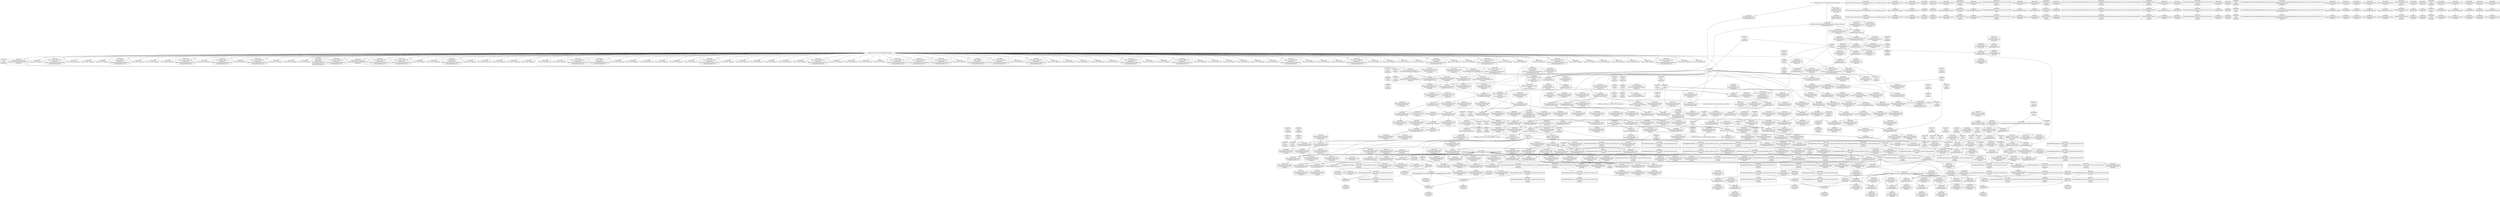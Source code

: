 digraph {
	CE0x52d64a0 [shape=record,shape=Mrecord,label="{CE0x52d64a0|selinux_msg_queue_msgsnd:_tmp32|security/selinux/hooks.c,5258|*SummSource*}"]
	CE0x52de2f0 [shape=record,shape=Mrecord,label="{CE0x52de2f0|selinux_msg_queue_msgsnd:_tmp9|security/selinux/hooks.c,5237}"]
	CE0x52f9340 [shape=record,shape=Mrecord,label="{CE0x52f9340|selinux_msg_queue_msgsnd:_sid4|security/selinux/hooks.c,5243|*SummSink*}"]
	CE0x531b600 [shape=record,shape=Mrecord,label="{CE0x531b600|selinux_msg_queue_msgsnd:_tmp21|security/selinux/hooks.c,5252|*SummSource*}"]
	CE0x52e9350 [shape=record,shape=Mrecord,label="{CE0x52e9350|80:_i32,_112:_i8*,_:_CRE_13,14_}"]
	CE0x5316460 [shape=record,shape=Mrecord,label="{CE0x5316460|0:_i8,_8:_i32,_24:_%struct.selinux_audit_data*,_:_SCMRE_0,1_|*MultipleSource*|security/selinux/hooks.c, 5227|security/selinux/hooks.c,5248}"]
	CE0x52c5d90 [shape=record,shape=Mrecord,label="{CE0x52c5d90|selinux_msg_queue_msgsnd:_q_perm|security/selinux/hooks.c,5231}"]
	CE0x53144a0 [shape=record,shape=Mrecord,label="{CE0x53144a0|i64*_getelementptr_inbounds_(_15_x_i64_,_15_x_i64_*___llvm_gcov_ctr308,_i64_0,_i64_6)|*Constant*|*SummSink*}"]
	CE0x5338320 [shape=record,shape=Mrecord,label="{CE0x5338320|current_sid:_tmp20|security/selinux/hooks.c,218}"]
	CE0x52cb850 [shape=record,shape=Mrecord,label="{CE0x52cb850|selinux_msg_queue_msgsnd:_tmp3|security/selinux/hooks.c,5231|*SummSource*}"]
	CE0x52e10d0 [shape=record,shape=Mrecord,label="{CE0x52e10d0|80:_i32,_112:_i8*,_:_CRE_25,26_}"]
	CE0x52cc480 [shape=record,shape=Mrecord,label="{CE0x52cc480|selinux_msg_queue_msgsnd:_tmp12|security/selinux/hooks.c,5244|*SummSource*}"]
	CE0x52c89d0 [shape=record,shape=Mrecord,label="{CE0x52c89d0|80:_i32,_112:_i8*,_:_CRE_84,88_|*MultipleSource*|Function::selinux_msg_queue_msgsnd&Arg::msq::|security/selinux/hooks.c,5231}"]
	CE0x52db5a0 [shape=record,shape=Mrecord,label="{CE0x52db5a0|%struct.task_struct*_(%struct.task_struct**)*_asm_movq_%gs:$_1:P_,$0_,_r,im,_dirflag_,_fpsr_,_flags_}"]
	CE0x52d7c30 [shape=record,shape=Mrecord,label="{CE0x52d7c30|80:_i32,_112:_i8*,_:_CRE_11,12_}"]
	CE0x5352340 [shape=record,shape=Mrecord,label="{CE0x5352340|current_sid:_tmp6|security/selinux/hooks.c,218|*SummSource*}"]
	CE0x697cdf0 [shape=record,shape=Mrecord,label="{CE0x697cdf0|i64*_getelementptr_inbounds_(_15_x_i64_,_15_x_i64_*___llvm_gcov_ctr308,_i64_0,_i64_0)|*Constant*|*SummSource*}"]
	CE0x52ea770 [shape=record,shape=Mrecord,label="{CE0x52ea770|selinux_msg_queue_msgsnd:_tmp10|security/selinux/hooks.c,5237|*SummSource*}"]
	CE0x52d6120 [shape=record,shape=Mrecord,label="{CE0x52d6120|selinux_msg_queue_msgsnd:_call5|security/selinux/hooks.c,5242|*SummSink*}"]
	CE0x5334550 [shape=record,shape=Mrecord,label="{CE0x5334550|avc_has_perm:_auditdata|Function::avc_has_perm&Arg::auditdata::|*SummSink*}"]
	CE0x5335cc0 [shape=record,shape=Mrecord,label="{CE0x5335cc0|avc_has_perm:_tsid|Function::avc_has_perm&Arg::tsid::|*SummSink*}"]
	CE0x533b760 [shape=record,shape=Mrecord,label="{CE0x533b760|current_sid:_tmp22|security/selinux/hooks.c,218|*SummSink*}"]
	CE0x5351a10 [shape=record,shape=Mrecord,label="{CE0x5351a10|current_sid:_tmp5|security/selinux/hooks.c,218|*SummSource*}"]
	CE0x52ee2e0 [shape=record,shape=Mrecord,label="{CE0x52ee2e0|current_sid:_tobool1|security/selinux/hooks.c,218|*SummSink*}"]
	CE0x52e62b0 [shape=record,shape=Mrecord,label="{CE0x52e62b0|i32_4|*Constant*|*SummSink*}"]
	CE0x53358d0 [shape=record,shape=Mrecord,label="{CE0x53358d0|avc_has_perm:_ssid|Function::avc_has_perm&Arg::ssid::|*SummSink*}"]
	CE0x52e1690 [shape=record,shape=Mrecord,label="{CE0x52e1690|selinux_msg_queue_msgsnd:_msq|Function::selinux_msg_queue_msgsnd&Arg::msq::}"]
	CE0x52dd750 [shape=record,shape=Mrecord,label="{CE0x52dd750|selinux_msg_queue_msgsnd:_if.then12}"]
	CE0x52ed220 [shape=record,shape=Mrecord,label="{CE0x52ed220|i64*_getelementptr_inbounds_(_11_x_i64_,_11_x_i64_*___llvm_gcov_ctr125,_i64_0,_i64_6)|*Constant*|*SummSource*}"]
	CE0x52d0480 [shape=record,shape=Mrecord,label="{CE0x52d0480|selinux_msg_queue_msgsnd:_return|*SummSource*}"]
	CE0x52db780 [shape=record,shape=Mrecord,label="{CE0x52db780|selinux_msg_queue_msgsnd:_tmp7|security/selinux/hooks.c,5237|*SummSource*}"]
	CE0x5346920 [shape=record,shape=Mrecord,label="{CE0x5346920|selinux_msg_queue_msgsnd:_tmp29|security/selinux/hooks.c,5258}"]
	CE0x52db850 [shape=record,shape=Mrecord,label="{CE0x52db850|selinux_msg_queue_msgsnd:_tmp7|security/selinux/hooks.c,5237|*SummSink*}"]
	CE0x52dad50 [shape=record,shape=Mrecord,label="{CE0x52dad50|current_sid:_tmp|*SummSource*}"]
	CE0x533d3a0 [shape=record,shape=Mrecord,label="{CE0x533d3a0|current_sid:_tmp24|security/selinux/hooks.c,220|*SummSink*}"]
	CE0x52e8500 [shape=record,shape=Mrecord,label="{CE0x52e8500|selinux_msg_queue_msgsnd:_sid2|security/selinux/hooks.c,5237|*SummSource*}"]
	CE0x52ee1b0 [shape=record,shape=Mrecord,label="{CE0x52ee1b0|current_sid:_tobool1|security/selinux/hooks.c,218|*SummSource*}"]
	CE0x530ac00 [shape=record,shape=Mrecord,label="{CE0x530ac00|selinux_msg_queue_msgsnd:_tmp24|security/selinux/hooks.c,5254|*SummSource*}"]
	CE0x533d6e0 [shape=record,shape=Mrecord,label="{CE0x533d6e0|get_current:_bb|*SummSource*}"]
	CE0x52d8080 [shape=record,shape=Mrecord,label="{CE0x52d8080|current_sid:_tmp|*SummSink*}"]
	CE0x531ad70 [shape=record,shape=Mrecord,label="{CE0x531ad70|selinux_msg_queue_msgsnd:_call10|security/selinux/hooks.c,5252|*SummSource*}"]
	CE0x52cdd90 [shape=record,shape=Mrecord,label="{CE0x52cdd90|80:_i32,_112:_i8*,_:_CRE_37,38_}"]
	CE0x5347720 [shape=record,shape=Mrecord,label="{CE0x5347720|selinux_msg_queue_msgsnd:_tmp31|security/selinux/hooks.c,5258|*SummSource*}"]
	CE0x52ebda0 [shape=record,shape=Mrecord,label="{CE0x52ebda0|current_sid:_if.end}"]
	CE0x52e3660 [shape=record,shape=Mrecord,label="{CE0x52e3660|selinux_msg_queue_msgsnd:_tmp4|*LoadInst*|security/selinux/hooks.c,5232|*SummSource*}"]
	CE0x4bbf0e0 [shape=record,shape=Mrecord,label="{CE0x4bbf0e0|selinux_msg_queue_msgsnd:_if.then12|*SummSink*}"]
	CE0x52e7710 [shape=record,shape=Mrecord,label="{CE0x52e7710|i32_10|*Constant*|*SummSource*}"]
	CE0x531b9b0 [shape=record,shape=Mrecord,label="{CE0x531b9b0|selinux_msg_queue_msgsnd:_tmp20|security/selinux/hooks.c,5249}"]
	CE0x52dffb0 [shape=record,shape=Mrecord,label="{CE0x52dffb0|i32_3|*Constant*}"]
	CE0x534d1f0 [shape=record,shape=Mrecord,label="{CE0x534d1f0|i64*_getelementptr_inbounds_(_15_x_i64_,_15_x_i64_*___llvm_gcov_ctr308,_i64_0,_i64_13)|*Constant*}"]
	CE0x52c55d0 [shape=record,shape=Mrecord,label="{CE0x52c55d0|current_sid:_tmp4|security/selinux/hooks.c,218|*SummSink*}"]
	CE0x52c6430 [shape=record,shape=Mrecord,label="{CE0x52c6430|80:_i32,_112:_i8*,_:_CRE_22,23_}"]
	CE0x52dace0 [shape=record,shape=Mrecord,label="{CE0x52dace0|COLLAPSED:_GCMRE___llvm_gcov_ctr125_internal_global_11_x_i64_zeroinitializer:_elem_0:default:}"]
	CE0x530c430 [shape=record,shape=Mrecord,label="{CE0x530c430|selinux_msg_queue_msgsnd:_tmp27|security/selinux/hooks.c,5256}"]
	CE0x67d4b10 [shape=record,shape=Mrecord,label="{CE0x67d4b10|selinux_msg_queue_msgsnd:_if.then17}"]
	CE0x5358e70 [shape=record,shape=Mrecord,label="{CE0x5358e70|current_sid:_tmp18|security/selinux/hooks.c,218}"]
	CE0x53384c0 [shape=record,shape=Mrecord,label="{CE0x53384c0|current_sid:_tmp20|security/selinux/hooks.c,218|*SummSource*}"]
	CE0x5319100 [shape=record,shape=Mrecord,label="{CE0x5319100|selinux_msg_queue_msgsnd:_q_perm8|security/selinux/hooks.c,5249|*SummSink*}"]
	CE0x531ad00 [shape=record,shape=Mrecord,label="{CE0x531ad00|selinux_msg_queue_msgsnd:_call10|security/selinux/hooks.c,5252}"]
	CE0x52f6f60 [shape=record,shape=Mrecord,label="{CE0x52f6f60|i64*_getelementptr_inbounds_(_11_x_i64_,_11_x_i64_*___llvm_gcov_ctr125,_i64_0,_i64_1)|*Constant*|*SummSink*}"]
	CE0x53394a0 [shape=record,shape=Mrecord,label="{CE0x53394a0|GLOBAL:_get_current|*Constant*|*SummSink*}"]
	CE0x5314d20 [shape=record,shape=Mrecord,label="{CE0x5314d20|selinux_msg_queue_msgsnd:_tmp18|security/selinux/hooks.c,5246|*SummSource*}"]
	CE0x52f2530 [shape=record,shape=Mrecord,label="{CE0x52f2530|80:_i32,_112:_i8*,_:_CRE_3,4_}"]
	CE0x52d41e0 [shape=record,shape=Mrecord,label="{CE0x52d41e0|selinux_msg_queue_msgsnd:_tmp|*SummSource*}"]
	CE0x66a2cd0 [shape=record,shape=Mrecord,label="{CE0x66a2cd0|selinux_msg_queue_msgsnd:_if.then|*SummSource*}"]
	CE0x5359d30 [shape=record,shape=Mrecord,label="{CE0x5359d30|i8*_getelementptr_inbounds_(_25_x_i8_,_25_x_i8_*_.str3,_i32_0,_i32_0)|*Constant*}"]
	CE0x52cb4b0 [shape=record,shape=Mrecord,label="{CE0x52cb4b0|40:_i8*,_:_CRE_24,32_|*MultipleSource*|Function::selinux_msg_queue_msgsnd&Arg::msg::|security/selinux/hooks.c,5232}"]
	CE0x52bdee0 [shape=record,shape=Mrecord,label="{CE0x52bdee0|selinux_msg_queue_msgsnd:_tmp2|security/selinux/hooks.c,5231|*SummSource*}"]
	CE0x52ef820 [shape=record,shape=Mrecord,label="{CE0x52ef820|current_sid:_tmp13|security/selinux/hooks.c,218}"]
	CE0x5312cf0 [shape=record,shape=Mrecord,label="{CE0x5312cf0|i64*_getelementptr_inbounds_(_15_x_i64_,_15_x_i64_*___llvm_gcov_ctr308,_i64_0,_i64_5)|*Constant*|*SummSource*}"]
	CE0x52f8600 [shape=record,shape=Mrecord,label="{CE0x52f8600|current_sid:_tmp14|security/selinux/hooks.c,218|*SummSource*}"]
	CE0x5346b00 [shape=record,shape=Mrecord,label="{CE0x5346b00|selinux_msg_queue_msgsnd:_tmp29|security/selinux/hooks.c,5258|*SummSink*}"]
	CE0x52c0a30 [shape=record,shape=Mrecord,label="{CE0x52c0a30|selinux_msg_queue_msgsnd:_if.end21}"]
	CE0x52c4980 [shape=record,shape=Mrecord,label="{CE0x52c4980|80:_i32,_112:_i8*,_:_CRE_20,21_}"]
	CE0x5315010 [shape=record,shape=Mrecord,label="{CE0x5315010|selinux_msg_queue_msgsnd:_tmp19|security/selinux/hooks.c,5246|*SummSink*}"]
	CE0x5332510 [shape=record,shape=Mrecord,label="{CE0x5332510|current_sid:_tmp7|security/selinux/hooks.c,218|*SummSink*}"]
	CE0x533c3f0 [shape=record,shape=Mrecord,label="{CE0x533c3f0|i64*_getelementptr_inbounds_(_2_x_i64_,_2_x_i64_*___llvm_gcov_ctr98,_i64_0,_i64_0)|*Constant*|*SummSink*}"]
	CE0x52e1e20 [shape=record,shape=Mrecord,label="{CE0x52e1e20|80:_i32,_112:_i8*,_:_CRE_43,44_}"]
	CE0x53348f0 [shape=record,shape=Mrecord,label="{CE0x53348f0|_ret_i32_%retval.0,_!dbg_!27728|security/selinux/avc.c,775|*SummSink*}"]
	CE0x4bbf020 [shape=record,shape=Mrecord,label="{CE0x4bbf020|selinux_msg_queue_msgsnd:_if.then12|*SummSource*}"]
	CE0x533c160 [shape=record,shape=Mrecord,label="{CE0x533c160|i32_1|*Constant*}"]
	CE0x5308a20 [shape=record,shape=Mrecord,label="{CE0x5308a20|selinux_msg_queue_msgsnd:_tmp28|security/selinux/hooks.c,5256}"]
	"CONST[source:1(input),value:2(dynamic)][purpose:{subject}]"
	CE0x533bce0 [shape=record,shape=Mrecord,label="{CE0x533bce0|current_sid:_tmp23|security/selinux/hooks.c,218|*SummSink*}"]
	CE0x533c300 [shape=record,shape=Mrecord,label="{CE0x533c300|current_sid:_sid|security/selinux/hooks.c,220}"]
	CE0x52e71a0 [shape=record,shape=Mrecord,label="{CE0x52e71a0|80:_i32,_112:_i8*,_:_CRE_200,208_|*MultipleSource*|Function::selinux_msg_queue_msgsnd&Arg::msq::|security/selinux/hooks.c,5231}"]
	CE0x534c4e0 [shape=record,shape=Mrecord,label="{CE0x534c4e0|i32_512|*Constant*}"]
	CE0x52bd0c0 [shape=record,shape=Mrecord,label="{CE0x52bd0c0|current_sid:_land.lhs.true2|*SummSink*}"]
	CE0x52ea4d0 [shape=record,shape=Mrecord,label="{CE0x52ea4d0|i64_0|*Constant*|*SummSink*}"]
	CE0x530cdc0 [shape=record,shape=Mrecord,label="{CE0x530cdc0|selinux_msg_queue_msgsnd:_tobool11|security/selinux/hooks.c,5254}"]
	CE0x53107b0 [shape=record,shape=Mrecord,label="{CE0x53107b0|i64_11|*Constant*}"]
	CE0x52e8b30 [shape=record,shape=Mrecord,label="{CE0x52e8b30|GLOBAL:_current_sid|*Constant*|*SummSink*}"]
	CE0x52be110 [shape=record,shape=Mrecord,label="{CE0x52be110|selinux_msg_queue_msgsnd:_security1|security/selinux/hooks.c,5232|*SummSource*}"]
	CE0x52c3a10 [shape=record,shape=Mrecord,label="{CE0x52c3a10|current_sid:_call|security/selinux/hooks.c,218|*SummSource*}"]
	CE0x52c3ab0 [shape=record,shape=Mrecord,label="{CE0x52c3ab0|current_sid:_call|security/selinux/hooks.c,218|*SummSink*}"]
	CE0x52e1f50 [shape=record,shape=Mrecord,label="{CE0x52e1f50|80:_i32,_112:_i8*,_:_CRE_44,45_}"]
	CE0x52d0180 [shape=record,shape=Mrecord,label="{CE0x52d0180|80:_i32,_112:_i8*,_:_CRE_63,64_}"]
	CE0x53502e0 [shape=record,shape=Mrecord,label="{CE0x53502e0|_ret_i32_%retval.0,_!dbg_!27765|security/selinux/hooks.c,5264}"]
	CE0x52ef900 [shape=record,shape=Mrecord,label="{CE0x52ef900|current_sid:_tmp13|security/selinux/hooks.c,218|*SummSink*}"]
	CE0x52f7780 [shape=record,shape=Mrecord,label="{CE0x52f7780|current_sid:_land.lhs.true2}"]
	CE0x5314130 [shape=record,shape=Mrecord,label="{CE0x5314130|selinux_msg_queue_msgsnd:_tmp17|security/selinux/hooks.c,5245|*SummSource*}"]
	CE0x52d0eb0 [shape=record,shape=Mrecord,label="{CE0x52d0eb0|i64*_getelementptr_inbounds_(_2_x_i64_,_2_x_i64_*___llvm_gcov_ctr98,_i64_0,_i64_1)|*Constant*}"]
	CE0x52d0410 [shape=record,shape=Mrecord,label="{CE0x52d0410|selinux_msg_queue_msgsnd:_return}"]
	CE0x52ccc20 [shape=record,shape=Mrecord,label="{CE0x52ccc20|selinux_msg_queue_msgsnd:_tmp11|security/selinux/hooks.c,5242|*SummSource*}"]
	CE0x52d0050 [shape=record,shape=Mrecord,label="{CE0x52d0050|80:_i32,_112:_i8*,_:_CRE_62,63_}"]
	"CONST[source:2(external),value:2(dynamic)][purpose:{subject}]"
	CE0x52f5f20 [shape=record,shape=Mrecord,label="{CE0x52f5f20|i64*_getelementptr_inbounds_(_11_x_i64_,_11_x_i64_*___llvm_gcov_ctr125,_i64_0,_i64_1)|*Constant*}"]
	CE0x52c9210 [shape=record,shape=Mrecord,label="{CE0x52c9210|i64*_getelementptr_inbounds_(_15_x_i64_,_15_x_i64_*___llvm_gcov_ctr308,_i64_0,_i64_5)|*Constant*|*SummSink*}"]
	CE0x534c2c0 [shape=record,shape=Mrecord,label="{CE0x534c2c0|selinux_msg_queue_msgsnd:_call20|security/selinux/hooks.c,5260|*SummSink*}"]
	CE0x53463a0 [shape=record,shape=Mrecord,label="{CE0x53463a0|i64_10|*Constant*|*SummSource*}"]
	CE0x530a0d0 [shape=record,shape=Mrecord,label="{CE0x530a0d0|selinux_msg_queue_msgsnd:_rc.0|*SummSink*}"]
	CE0x530fe10 [shape=record,shape=Mrecord,label="{CE0x530fe10|selinux_msg_queue_msgsnd:_tobool16|security/selinux/hooks.c,5258}"]
	CE0x52e7070 [shape=record,shape=Mrecord,label="{CE0x52e7070|80:_i32,_112:_i8*,_:_CRE_192,200_|*MultipleSource*|Function::selinux_msg_queue_msgsnd&Arg::msq::|security/selinux/hooks.c,5231}"]
	CE0x53528f0 [shape=record,shape=Mrecord,label="{CE0x53528f0|GLOBAL:_current_task|Global_var:current_task|*SummSource*}"]
	CE0x52bdfb0 [shape=record,shape=Mrecord,label="{CE0x52bdfb0|selinux_msg_queue_msgsnd:_tmp2|security/selinux/hooks.c,5231|*SummSink*}"]
	CE0x52eb470 [shape=record,shape=Mrecord,label="{CE0x52eb470|current_sid:_do.end|*SummSource*}"]
	CE0x5352990 [shape=record,shape=Mrecord,label="{CE0x5352990|COLLAPSED:_GCMRE___llvm_gcov_ctr98_internal_global_2_x_i64_zeroinitializer:_elem_0:default:}"]
	CE0x5333f80 [shape=record,shape=Mrecord,label="{CE0x5333f80|avc_has_perm:_requested|Function::avc_has_perm&Arg::requested::|*SummSource*}"]
	CE0x52d5e40 [shape=record,shape=Mrecord,label="{CE0x52d5e40|selinux_msg_queue_msgsnd:_call14|security/selinux/hooks.c,5256|*SummSink*}"]
	CE0x5319000 [shape=record,shape=Mrecord,label="{CE0x5319000|i8_4|*Constant*|*SummSink*}"]
	CE0x5336da0 [shape=record,shape=Mrecord,label="{CE0x5336da0|selinux_msg_queue_msgsnd:_ipc_id|security/selinux/hooks.c,5249}"]
	CE0x530e7a0 [shape=record,shape=Mrecord,label="{CE0x530e7a0|selinux_msg_queue_msgsnd:_tmp23|security/selinux/hooks.c,5254|*SummSink*}"]
	CE0x52db710 [shape=record,shape=Mrecord,label="{CE0x52db710|selinux_msg_queue_msgsnd:_tmp7|security/selinux/hooks.c,5237}"]
	CE0x531a900 [shape=record,shape=Mrecord,label="{CE0x531a900|i32_(i32,_i32,_i16,_i32,_%struct.common_audit_data*)*_bitcast_(i32_(i32,_i32,_i16,_i32,_%struct.common_audit_data.495*)*_avc_has_perm_to_i32_(i32,_i32,_i16,_i32,_%struct.common_audit_data*)*)|*Constant*}"]
	CE0x530b660 [shape=record,shape=Mrecord,label="{CE0x530b660|i64*_getelementptr_inbounds_(_15_x_i64_,_15_x_i64_*___llvm_gcov_ctr308,_i64_0,_i64_9)|*Constant*}"]
	CE0x52f9570 [shape=record,shape=Mrecord,label="{CE0x52f9570|4:_i32,_:_CRE_4,8_|*MultipleSource*|security/selinux/hooks.c,5231|security/selinux/hooks.c,5231|security/selinux/hooks.c,5242}"]
	CE0x530e5e0 [shape=record,shape=Mrecord,label="{CE0x530e5e0|selinux_msg_queue_msgsnd:_tmp23|security/selinux/hooks.c,5254|*SummSource*}"]
	CE0x52f96f0 [shape=record,shape=Mrecord,label="{CE0x52f96f0|selinux_msg_queue_msgsnd:_tmp11|security/selinux/hooks.c,5242}"]
	CE0x5352230 [shape=record,shape=Mrecord,label="{CE0x5352230|current_sid:_tmp6|security/selinux/hooks.c,218}"]
	CE0x52dda10 [shape=record,shape=Mrecord,label="{CE0x52dda10|80:_i32,_112:_i8*,_:_CRE_53,54_}"]
	CE0x52efb90 [shape=record,shape=Mrecord,label="{CE0x52efb90|i64*_getelementptr_inbounds_(_11_x_i64_,_11_x_i64_*___llvm_gcov_ctr125,_i64_0,_i64_8)|*Constant*|*SummSink*}"]
	CE0x5319d30 [shape=record,shape=Mrecord,label="{CE0x5319d30|selinux_msg_queue_msgsnd:_key|security/selinux/hooks.c,5249}"]
	CE0x52c7cf0 [shape=record,shape=Mrecord,label="{CE0x52c7cf0|selinux_msg_queue_msgsnd:_tmp1}"]
	CE0x5352470 [shape=record,shape=Mrecord,label="{CE0x5352470|current_sid:_tmp6|security/selinux/hooks.c,218|*SummSink*}"]
	CE0x534d370 [shape=record,shape=Mrecord,label="{CE0x534d370|i64*_getelementptr_inbounds_(_15_x_i64_,_15_x_i64_*___llvm_gcov_ctr308,_i64_0,_i64_13)|*Constant*|*SummSource*}"]
	CE0x53329b0 [shape=record,shape=Mrecord,label="{CE0x53329b0|get_current:_tmp|*SummSource*}"]
	CE0x52cca20 [shape=record,shape=Mrecord,label="{CE0x52cca20|selinux_msg_queue_msgsnd:_tmp13|security/selinux/hooks.c,5244|*SummSource*}"]
	CE0x53194c0 [shape=record,shape=Mrecord,label="{CE0x53194c0|selinux_msg_queue_msgsnd:_q_perm8|security/selinux/hooks.c,5249|*SummSource*}"]
	CE0x5346330 [shape=record,shape=Mrecord,label="{CE0x5346330|i64_10|*Constant*}"]
	CE0x530d6a0 [shape=record,shape=Mrecord,label="{CE0x530d6a0|i64_7|*Constant*|*SummSink*}"]
	CE0x52c3ba0 [shape=record,shape=Mrecord,label="{CE0x52c3ba0|current_sid:_tobool|security/selinux/hooks.c,218|*SummSink*}"]
	CE0x5358cd0 [shape=record,shape=Mrecord,label="{CE0x5358cd0|current_sid:_tmp19|security/selinux/hooks.c,218|*SummSource*}"]
	CE0x5318ce0 [shape=record,shape=Mrecord,label="{CE0x5318ce0|i8_4|*Constant*}"]
	CE0x534e980 [shape=record,shape=Mrecord,label="{CE0x534e980|selinux_msg_queue_msgsnd:_retval.0|*SummSink*}"]
	CE0x52f0cc0 [shape=record,shape=Mrecord,label="{CE0x52f0cc0|current_sid:_tmp12|security/selinux/hooks.c,218}"]
	CE0x52f09e0 [shape=record,shape=Mrecord,label="{CE0x52f09e0|current_sid:_tmp11|security/selinux/hooks.c,218|*SummSource*}"]
	CE0x531a260 [shape=record,shape=Mrecord,label="{CE0x531a260|selinux_msg_queue_msgsnd:_tmp21|security/selinux/hooks.c,5252|*SummSink*}"]
	CE0x5312630 [shape=record,shape=Mrecord,label="{CE0x5312630|selinux_msg_queue_msgsnd:_tmp15|security/selinux/hooks.c,5244|*SummSource*}"]
	CE0x534faf0 [shape=record,shape=Mrecord,label="{CE0x534faf0|selinux_msg_queue_msgsnd:_tmp40|security/selinux/hooks.c,5264|*SummSource*}"]
	CE0x5332700 [shape=record,shape=Mrecord,label="{CE0x5332700|get_current:_tmp4|./arch/x86/include/asm/current.h,14|*SummSource*}"]
	CE0x52e5e60 [shape=record,shape=Mrecord,label="{CE0x52e5e60|selinux_msg_queue_msgsnd:_msg|Function::selinux_msg_queue_msgsnd&Arg::msg::|*SummSource*}"]
	CE0x52e2ee0 [shape=record,shape=Mrecord,label="{CE0x52e2ee0|i16_26|*Constant*|*SummSource*}"]
	CE0x5334280 [shape=record,shape=Mrecord,label="{CE0x5334280|avc_has_perm:_auditdata|Function::avc_has_perm&Arg::auditdata::}"]
	CE0x52c5710 [shape=record,shape=Mrecord,label="{CE0x52c5710|selinux_msg_queue_msgsnd:_tmp9|security/selinux/hooks.c,5237|*SummSource*}"]
	CE0x66a2d90 [shape=record,shape=Mrecord,label="{CE0x66a2d90|selinux_msg_queue_msgsnd:_if.then|*SummSink*}"]
	CE0x533a730 [shape=record,shape=Mrecord,label="{CE0x533a730|current_sid:_tmp21|security/selinux/hooks.c,218|*SummSource*}"]
	CE0x52ed0a0 [shape=record,shape=Mrecord,label="{CE0x52ed0a0|i64*_getelementptr_inbounds_(_11_x_i64_,_11_x_i64_*___llvm_gcov_ctr125,_i64_0,_i64_6)|*Constant*}"]
	CE0x52d3e60 [shape=record,shape=Mrecord,label="{CE0x52d3e60|GLOBAL:___llvm_gcov_ctr125|Global_var:__llvm_gcov_ctr125}"]
	CE0x52de640 [shape=record,shape=Mrecord,label="{CE0x52de640|80:_i32,_112:_i8*,_:_CRE_7,8_}"]
	CE0x530e390 [shape=record,shape=Mrecord,label="{CE0x530e390|selinux_msg_queue_msgsnd:_tmp23|security/selinux/hooks.c,5254}"]
	CE0x52f4a40 [shape=record,shape=Mrecord,label="{CE0x52f4a40|GLOBAL:_current_sid.__warned|Global_var:current_sid.__warned|*SummSink*}"]
	CE0x5333ee0 [shape=record,shape=Mrecord,label="{CE0x5333ee0|avc_has_perm:_requested|Function::avc_has_perm&Arg::requested::}"]
	CE0x52db3e0 [shape=record,shape=Mrecord,label="{CE0x52db3e0|get_current:_tmp4|./arch/x86/include/asm/current.h,14|*SummSink*}"]
	CE0x5312b30 [shape=record,shape=Mrecord,label="{CE0x5312b30|i64*_getelementptr_inbounds_(_15_x_i64_,_15_x_i64_*___llvm_gcov_ctr308,_i64_0,_i64_5)|*Constant*}"]
	CE0x534f100 [shape=record,shape=Mrecord,label="{CE0x534f100|i64*_getelementptr_inbounds_(_15_x_i64_,_15_x_i64_*___llvm_gcov_ctr308,_i64_0,_i64_14)|*Constant*|*SummSink*}"]
	CE0x5359c30 [shape=record,shape=Mrecord,label="{CE0x5359c30|GLOBAL:_lockdep_rcu_suspicious|*Constant*|*SummSink*}"]
	CE0x5333e70 [shape=record,shape=Mrecord,label="{CE0x5333e70|_ret_i32_%retval.0,_!dbg_!27728|security/selinux/avc.c,775}"]
	CE0x52e1200 [shape=record,shape=Mrecord,label="{CE0x52e1200|80:_i32,_112:_i8*,_:_CRE_26,27_}"]
	CE0x52c0c50 [shape=record,shape=Mrecord,label="{CE0x52c0c50|selinux_msg_queue_msgsnd:_entry|*SummSource*}"]
	CE0x52e7950 [shape=record,shape=Mrecord,label="{CE0x52e7950|selinux_msg_queue_msgsnd:_security|security/selinux/hooks.c,5231|*SummSource*}"]
	CE0x5338010 [shape=record,shape=Mrecord,label="{CE0x5338010|i64*_getelementptr_inbounds_(_11_x_i64_,_11_x_i64_*___llvm_gcov_ctr125,_i64_0,_i64_10)|*Constant*|*SummSource*}"]
	CE0x52d1550 [shape=record,shape=Mrecord,label="{CE0x52d1550|80:_i32,_112:_i8*,_:_CRE_50,51_}"]
	CE0x52ebb60 [shape=record,shape=Mrecord,label="{CE0x52ebb60|get_current:_tmp3|*SummSink*}"]
	CE0x5339fa0 [shape=record,shape=Mrecord,label="{CE0x5339fa0|current_sid:_sid|security/selinux/hooks.c,220|*SummSource*}"]
	CE0x52e50a0 [shape=record,shape=Mrecord,label="{CE0x52e50a0|i64_1|*Constant*|*SummSink*}"]
	CE0x534c820 [shape=record,shape=Mrecord,label="{CE0x534c820|i32_512|*Constant*|*SummSink*}"]
	CE0x52ef1c0 [shape=record,shape=Mrecord,label="{CE0x52ef1c0|i64_5|*Constant*}"]
	CE0x52bcb10 [shape=record,shape=Mrecord,label="{CE0x52bcb10|80:_i32,_112:_i8*,_:_CRE_33,34_}"]
	CE0x52d1420 [shape=record,shape=Mrecord,label="{CE0x52d1420|80:_i32,_112:_i8*,_:_CRE_49,50_}"]
	CE0x5349fc0 [shape=record,shape=Mrecord,label="{CE0x5349fc0|selinux_msg_queue_msgsnd:_sid18|security/selinux/hooks.c,5260|*SummSource*}"]
	CE0x531af80 [shape=record,shape=Mrecord,label="{CE0x531af80|i32_(i32,_i32,_i16,_i32,_%struct.common_audit_data*)*_bitcast_(i32_(i32,_i32,_i16,_i32,_%struct.common_audit_data.495*)*_avc_has_perm_to_i32_(i32,_i32,_i16,_i32,_%struct.common_audit_data*)*)|*Constant*|*SummSink*}"]
	CE0x530cfa0 [shape=record,shape=Mrecord,label="{CE0x530cfa0|selinux_msg_queue_msgsnd:_tobool11|security/selinux/hooks.c,5254|*SummSource*}"]
	CE0x5350270 [shape=record,shape=Mrecord,label="{CE0x5350270|current_sid:_do.body|*SummSink*}"]
	CE0x534d790 [shape=record,shape=Mrecord,label="{CE0x534d790|selinux_msg_queue_msgsnd:_tmp38|security/selinux/hooks.c,5263}"]
	CE0x52e6e90 [shape=record,shape=Mrecord,label="{CE0x52e6e90|80:_i32,_112:_i8*,_:_CRE_184,192_|*MultipleSource*|Function::selinux_msg_queue_msgsnd&Arg::msq::|security/selinux/hooks.c,5231}"]
	CE0x72419e0 [shape=record,shape=Mrecord,label="{CE0x72419e0|selinux_msg_queue_msgsnd:_tmp}"]
	CE0x5357f70 [shape=record,shape=Mrecord,label="{CE0x5357f70|i8*_getelementptr_inbounds_(_45_x_i8_,_45_x_i8_*_.str12,_i32_0,_i32_0)|*Constant*|*SummSink*}"]
	CE0x53369f0 [shape=record,shape=Mrecord,label="{CE0x53369f0|selinux_msg_queue_msgsnd:_u|security/selinux/hooks.c,5249|*SummSink*}"]
	CE0x52defa0 [shape=record,shape=Mrecord,label="{CE0x52defa0|80:_i32,_112:_i8*,_:_CRE_60,61_}"]
	CE0x5308510 [shape=record,shape=Mrecord,label="{CE0x5308510|i8_1|*Constant*|*SummSource*}"]
	CE0x52cf9a0 [shape=record,shape=Mrecord,label="{CE0x52cf9a0|80:_i32,_112:_i8*,_:_CRE_112,120_|*MultipleSource*|Function::selinux_msg_queue_msgsnd&Arg::msq::|security/selinux/hooks.c,5231}"]
	CE0x53392d0 [shape=record,shape=Mrecord,label="{CE0x53392d0|GLOBAL:_get_current|*Constant*|*SummSource*}"]
	CE0x52f2660 [shape=record,shape=Mrecord,label="{CE0x52f2660|GLOBAL:___llvm_gcov_ctr308|Global_var:__llvm_gcov_ctr308|*SummSink*}"]
	CE0x52ce910 [shape=record,shape=Mrecord,label="{CE0x52ce910|selinux_msg_queue_msgsnd:_return|*SummSink*}"]
	CE0x530bf20 [shape=record,shape=Mrecord,label="{CE0x530bf20|selinux_msg_queue_msgsnd:_tmp26|security/selinux/hooks.c,5256|*SummSink*}"]
	CE0x5334710 [shape=record,shape=Mrecord,label="{CE0x5334710|_ret_i32_%retval.0,_!dbg_!27728|security/selinux/avc.c,775|*SummSource*}"]
	CE0x52d0620 [shape=record,shape=Mrecord,label="{CE0x52d0620|i64*_getelementptr_inbounds_(_2_x_i64_,_2_x_i64_*___llvm_gcov_ctr98,_i64_0,_i64_1)|*Constant*|*SummSource*}"]
	CE0x52c6560 [shape=record,shape=Mrecord,label="{CE0x52c6560|80:_i32,_112:_i8*,_:_CRE_23,24_}"]
	CE0x52e1930 [shape=record,shape=Mrecord,label="{CE0x52e1930|selinux_msg_queue_msgsnd:_q_perm|security/selinux/hooks.c,5231|*SummSink*}"]
	CE0x52ef2a0 [shape=record,shape=Mrecord,label="{CE0x52ef2a0|i64_5|*Constant*|*SummSource*}"]
	CE0x533d210 [shape=record,shape=Mrecord,label="{CE0x533d210|current_sid:_tmp24|security/selinux/hooks.c,220|*SummSource*}"]
	CE0x5315510 [shape=record,shape=Mrecord,label="{CE0x5315510|selinux_msg_queue_msgsnd:_tmp16|security/selinux/hooks.c,5245|*SummSource*}"]
	CE0x534b2b0 [shape=record,shape=Mrecord,label="{CE0x534b2b0|selinux_msg_queue_msgsnd:_sid19|security/selinux/hooks.c,5260}"]
	CE0x52dbba0 [shape=record,shape=Mrecord,label="{CE0x52dbba0|i64_0|*Constant*}"]
	CE0x52e3560 [shape=record,shape=Mrecord,label="{CE0x52e3560|40:_i8*,_:_CRE_40,48_|*MultipleSource*|Function::selinux_msg_queue_msgsnd&Arg::msg::|security/selinux/hooks.c,5232}"]
	CE0x52cd4a0 [shape=record,shape=Mrecord,label="{CE0x52cd4a0|selinux_msg_queue_msgsnd:_sid4|security/selinux/hooks.c,5243|*SummSource*}"]
	CE0x5349070 [shape=record,shape=Mrecord,label="{CE0x5349070|i64*_getelementptr_inbounds_(_15_x_i64_,_15_x_i64_*___llvm_gcov_ctr308,_i64_0,_i64_12)|*Constant*|*SummSource*}"]
	CE0x4d86ac0 [shape=record,shape=Mrecord,label="{CE0x4d86ac0|80:_i32,_112:_i8*,_:_CRE_36,37_}"]
	CE0x5342a20 [shape=record,shape=Mrecord,label="{CE0x5342a20|_call_void_mcount()_#3|*SummSource*}"]
	CE0x52df7a0 [shape=record,shape=Mrecord,label="{CE0x52df7a0|80:_i32,_112:_i8*,_:_CRE_144,152_|*MultipleSource*|Function::selinux_msg_queue_msgsnd&Arg::msq::|security/selinux/hooks.c,5231}"]
	CE0x52cdb00 [shape=record,shape=Mrecord,label="{CE0x52cdb00|selinux_msg_queue_msgsnd:_if.then17|*SummSource*}"]
	CE0x530ad80 [shape=record,shape=Mrecord,label="{CE0x530ad80|selinux_msg_queue_msgsnd:_tmp24|security/selinux/hooks.c,5254|*SummSink*}"]
	CE0x53380c0 [shape=record,shape=Mrecord,label="{CE0x53380c0|i64*_getelementptr_inbounds_(_11_x_i64_,_11_x_i64_*___llvm_gcov_ctr125,_i64_0,_i64_10)|*Constant*|*SummSink*}"]
	CE0x5349490 [shape=record,shape=Mrecord,label="{CE0x5349490|selinux_msg_queue_msgsnd:_tmp34|security/selinux/hooks.c,5260}"]
	CE0x52ec760 [shape=record,shape=Mrecord,label="{CE0x52ec760|GLOBAL:_current_task|Global_var:current_task|*SummSink*}"]
	CE0x52f47e0 [shape=record,shape=Mrecord,label="{CE0x52f47e0|GLOBAL:_current_sid.__warned|Global_var:current_sid.__warned}"]
	CE0x52f4910 [shape=record,shape=Mrecord,label="{CE0x52f4910|GLOBAL:_current_sid.__warned|Global_var:current_sid.__warned|*SummSource*}"]
	CE0x530b160 [shape=record,shape=Mrecord,label="{CE0x530b160|selinux_msg_queue_msgsnd:_tmp25|security/selinux/hooks.c,5254|*SummSource*}"]
	CE0x52d5b00 [shape=record,shape=Mrecord,label="{CE0x52d5b00|selinux_msg_queue_msgsnd:_call14|security/selinux/hooks.c,5256}"]
	CE0x52d6ed0 [shape=record,shape=Mrecord,label="{CE0x52d6ed0|selinux_msg_queue_msgsnd:_tobool|security/selinux/hooks.c,5244}"]
	CE0x53146d0 [shape=record,shape=Mrecord,label="{CE0x53146d0|i64*_getelementptr_inbounds_(_15_x_i64_,_15_x_i64_*___llvm_gcov_ctr308,_i64_0,_i64_6)|*Constant*|*SummSource*}"]
	CE0x534bf80 [shape=record,shape=Mrecord,label="{CE0x534bf80|selinux_msg_queue_msgsnd:_call20|security/selinux/hooks.c,5260}"]
	CE0x52c9280 [shape=record,shape=Mrecord,label="{CE0x52c9280|i64_3|*Constant*}"]
	CE0x5350660 [shape=record,shape=Mrecord,label="{CE0x5350660|_ret_i32_%retval.0,_!dbg_!27765|security/selinux/hooks.c,5264|*SummSink*}"]
	CE0x52e3c70 [shape=record,shape=Mrecord,label="{CE0x52e3c70|80:_i32,_112:_i8*,_:_CRE_30,31_}"]
	CE0x52eea00 [shape=record,shape=Mrecord,label="{CE0x52eea00|current_sid:_bb|*SummSource*}"]
	CE0x5353300 [shape=record,shape=Mrecord,label="{CE0x5353300|current_sid:_tmp9|security/selinux/hooks.c,218|*SummSink*}"]
	CE0x52cba90 [shape=record,shape=Mrecord,label="{CE0x52cba90|selinux_msg_queue_msgsnd:_tmp3|security/selinux/hooks.c,5231|*SummSink*}"]
	CE0x52c6bf0 [shape=record,shape=Mrecord,label="{CE0x52c6bf0|i32_0|*Constant*}"]
	CE0x530d860 [shape=record,shape=Mrecord,label="{CE0x530d860|i64_8|*Constant*}"]
	CE0x52f8b20 [shape=record,shape=Mrecord,label="{CE0x52f8b20|i1_true|*Constant*|*SummSource*}"]
	CE0x5350b40 [shape=record,shape=Mrecord,label="{CE0x5350b40|current_sid:_do.body}"]
	CE0x5358410 [shape=record,shape=Mrecord,label="{CE0x5358410|i64*_getelementptr_inbounds_(_11_x_i64_,_11_x_i64_*___llvm_gcov_ctr125,_i64_0,_i64_9)|*Constant*|*SummSource*}"]
	CE0x52c6330 [shape=record,shape=Mrecord,label="{CE0x52c6330|80:_i32,_112:_i8*,_:_CRE_21,22_}"]
	CE0x5313f70 [shape=record,shape=Mrecord,label="{CE0x5313f70|selinux_msg_queue_msgsnd:_tmp17|security/selinux/hooks.c,5245}"]
	CE0x534f050 [shape=record,shape=Mrecord,label="{CE0x534f050|i64*_getelementptr_inbounds_(_15_x_i64_,_15_x_i64_*___llvm_gcov_ctr308,_i64_0,_i64_14)|*Constant*|*SummSource*}"]
	CE0x53079f0 [shape=record,shape=Mrecord,label="{CE0x53079f0|current_sid:_tmp15|security/selinux/hooks.c,218|*SummSink*}"]
	CE0x5357020 [shape=record,shape=Mrecord,label="{CE0x5357020|_call_void_lockdep_rcu_suspicious(i8*_getelementptr_inbounds_(_25_x_i8_,_25_x_i8_*_.str3,_i32_0,_i32_0),_i32_218,_i8*_getelementptr_inbounds_(_45_x_i8_,_45_x_i8_*_.str12,_i32_0,_i32_0))_#10,_!dbg_!27727|security/selinux/hooks.c,218}"]
	CE0x534bcd0 [shape=record,shape=Mrecord,label="{CE0x534bcd0|selinux_msg_queue_msgsnd:_tmp36|security/selinux/hooks.c,5260|*SummSink*}"]
	CE0x52f1be0 [shape=record,shape=Mrecord,label="{CE0x52f1be0|current_sid:_tmp12|security/selinux/hooks.c,218|*SummSink*}"]
	CE0x534cb90 [shape=record,shape=Mrecord,label="{CE0x534cb90|selinux_msg_queue_msgsnd:_rc.1}"]
	CE0x52cbf80 [shape=record,shape=Mrecord,label="{CE0x52cbf80|i64_3|*Constant*|*SummSink*}"]
	CE0x52de460 [shape=record,shape=Mrecord,label="{CE0x52de460|80:_i32,_112:_i8*,_:_CRE_5,6_}"]
	CE0x5349e00 [shape=record,shape=Mrecord,label="{CE0x5349e00|selinux_msg_queue_msgsnd:_sid18|security/selinux/hooks.c,5260}"]
	CE0x52d2b20 [shape=record,shape=Mrecord,label="{CE0x52d2b20|i32_10|*Constant*}"]
	CE0x52cb2e0 [shape=record,shape=Mrecord,label="{CE0x52cb2e0|40:_i8*,_:_CRE_16,24_|*MultipleSource*|Function::selinux_msg_queue_msgsnd&Arg::msg::|security/selinux/hooks.c,5232}"]
	CE0x52bfc00 [shape=record,shape=Mrecord,label="{CE0x52bfc00|selinux_msg_queue_msgsnd:_tmp6|security/selinux/hooks.c,5237}"]
	CE0x530c5f0 [shape=record,shape=Mrecord,label="{CE0x530c5f0|selinux_msg_queue_msgsnd:_tmp27|security/selinux/hooks.c,5256|*SummSource*}"]
	CE0x533bb10 [shape=record,shape=Mrecord,label="{CE0x533bb10|current_sid:_tmp23|security/selinux/hooks.c,218|*SummSource*}"]
	"CONST[source:0(mediator),value:2(dynamic)][purpose:{object}]"
	CE0x52bcc40 [shape=record,shape=Mrecord,label="{CE0x52bcc40|80:_i32,_112:_i8*,_:_CRE_31,32_}"]
	CE0x52eff90 [shape=record,shape=Mrecord,label="{CE0x52eff90|i64*_getelementptr_inbounds_(_2_x_i64_,_2_x_i64_*___llvm_gcov_ctr98,_i64_0,_i64_1)|*Constant*|*SummSink*}"]
	CE0x52d1920 [shape=record,shape=Mrecord,label="{CE0x52d1920|i32_1|*Constant*}"]
	CE0x5358240 [shape=record,shape=Mrecord,label="{CE0x5358240|i64*_getelementptr_inbounds_(_11_x_i64_,_11_x_i64_*___llvm_gcov_ctr125,_i64_0,_i64_9)|*Constant*}"]
	CE0x52cbe20 [shape=record,shape=Mrecord,label="{CE0x52cbe20|i64_3|*Constant*|*SummSource*}"]
	CE0x5311f10 [shape=record,shape=Mrecord,label="{CE0x5311f10|selinux_msg_queue_msgsnd:_tmp14|security/selinux/hooks.c,5244}"]
	CE0x52d7800 [shape=record,shape=Mrecord,label="{CE0x52d7800|get_current:_tmp2|*SummSource*}"]
	CE0x52d22d0 [shape=record,shape=Mrecord,label="{CE0x52d22d0|selinux_msg_queue_msgsnd:_tmp4|*LoadInst*|security/selinux/hooks.c,5232}"]
	CE0x533b050 [shape=record,shape=Mrecord,label="{CE0x533b050|current_sid:_security|security/selinux/hooks.c,218|*SummSink*}"]
	CE0x5336eb0 [shape=record,shape=Mrecord,label="{CE0x5336eb0|selinux_msg_queue_msgsnd:_ipc_id|security/selinux/hooks.c,5249|*SummSource*}"]
	CE0x531a680 [shape=record,shape=Mrecord,label="{CE0x531a680|selinux_msg_queue_msgsnd:_call10|security/selinux/hooks.c,5252|*SummSink*}"]
	CE0x53504a0 [shape=record,shape=Mrecord,label="{CE0x53504a0|_ret_i32_%retval.0,_!dbg_!27765|security/selinux/hooks.c,5264|*SummSource*}"]
	CE0x52f01e0 [shape=record,shape=Mrecord,label="{CE0x52f01e0|current_sid:_tmp10|security/selinux/hooks.c,218|*SummSink*}"]
	CE0x5316030 [shape=record,shape=Mrecord,label="{CE0x5316030|selinux_msg_queue_msgsnd:_type|security/selinux/hooks.c,5248|*SummSource*}"]
	CE0x52e2f70 [shape=record,shape=Mrecord,label="{CE0x52e2f70|i16_26|*Constant*|*SummSink*}"]
	CE0x5335510 [shape=record,shape=Mrecord,label="{CE0x5335510|avc_has_perm:_requested|Function::avc_has_perm&Arg::requested::|*SummSink*}"]
	CE0x52c0f50 [shape=record,shape=Mrecord,label="{CE0x52c0f50|selinux_msg_queue_msgsnd:_if.then6|*SummSink*}"]
	CE0x52e9a70 [shape=record,shape=Mrecord,label="{CE0x52e9a70|i64*_getelementptr_inbounds_(_11_x_i64_,_11_x_i64_*___llvm_gcov_ctr125,_i64_0,_i64_6)|*Constant*|*SummSink*}"]
	CE0x5332e20 [shape=record,shape=Mrecord,label="{CE0x5332e20|i64*_getelementptr_inbounds_(_11_x_i64_,_11_x_i64_*___llvm_gcov_ctr125,_i64_0,_i64_8)|*Constant*|*SummSource*}"]
	CE0x52ded40 [shape=record,shape=Mrecord,label="{CE0x52ded40|80:_i32,_112:_i8*,_:_CRE_58,59_}"]
	CE0x66a2c60 [shape=record,shape=Mrecord,label="{CE0x66a2c60|selinux_msg_queue_msgsnd:_if.then}"]
	CE0x52d6c00 [shape=record,shape=Mrecord,label="{CE0x52d6c00|%struct.qstr*_null|*Constant*|*SummSink*}"]
	CE0x534bb50 [shape=record,shape=Mrecord,label="{CE0x534bb50|selinux_msg_queue_msgsnd:_tmp36|security/selinux/hooks.c,5260|*SummSource*}"]
	CE0x52e3da0 [shape=record,shape=Mrecord,label="{CE0x52e3da0|80:_i32,_112:_i8*,_:_CRE_28,29_}"]
	CE0x52e7500 [shape=record,shape=Mrecord,label="{CE0x52e7500|80:_i32,_112:_i8*,_:_CRE_216,224_|*MultipleSource*|Function::selinux_msg_queue_msgsnd&Arg::msq::|security/selinux/hooks.c,5231}"]
	CE0x531b300 [shape=record,shape=Mrecord,label="{CE0x531b300|avc_has_perm:_entry|*SummSink*}"]
	CE0x5331d60 [shape=record,shape=Mrecord,label="{CE0x5331d60|current_sid:_tmp3}"]
	CE0x5332260 [shape=record,shape=Mrecord,label="{CE0x5332260|current_sid:_tmp7|security/selinux/hooks.c,218}"]
	CE0x530c0a0 [shape=record,shape=Mrecord,label="{CE0x530c0a0|selinux_msg_queue_msgsnd:_tmp27|security/selinux/hooks.c,5256|*SummSink*}"]
	CE0x530c9d0 [shape=record,shape=Mrecord,label="{CE0x530c9d0|selinux_msg_queue_msgsnd:_sid13|security/selinux/hooks.c,5256}"]
	CE0x531b1a0 [shape=record,shape=Mrecord,label="{CE0x531b1a0|avc_has_perm:_entry|*SummSource*}"]
	CE0x52e8350 [shape=record,shape=Mrecord,label="{CE0x52e8350|selinux_msg_queue_msgsnd:_sid2|security/selinux/hooks.c,5237}"]
	CE0x52d8f10 [shape=record,shape=Mrecord,label="{CE0x52d8f10|_call_void_mcount()_#3|*SummSink*}"]
	CE0x52e1cf0 [shape=record,shape=Mrecord,label="{CE0x52e1cf0|80:_i32,_112:_i8*,_:_CRE_45,46_}"]
	CE0x52dfb30 [shape=record,shape=Mrecord,label="{CE0x52dfb30|selinux_msg_queue_msgsnd:_tmp6|security/selinux/hooks.c,5237|*SummSource*}"]
	CE0x530df80 [shape=record,shape=Mrecord,label="{CE0x530df80|selinux_msg_queue_msgsnd:_tmp22|security/selinux/hooks.c,5254|*SummSource*}"]
	CE0x52f7e80 [shape=record,shape=Mrecord,label="{CE0x52f7e80|0:_i8,_:_GCMR_current_sid.__warned_internal_global_i8_0,_section_.data.unlikely_,_align_1:_elem_0:default:}"]
	CE0x52c5310 [shape=record,shape=Mrecord,label="{CE0x52c5310|i64_2|*Constant*}"]
	CE0x5349190 [shape=record,shape=Mrecord,label="{CE0x5349190|selinux_msg_queue_msgsnd:_tmp33|security/selinux/hooks.c,5260|*SummSink*}"]
	CE0x5393bd0 [shape=record,shape=Mrecord,label="{CE0x5393bd0|get_current:_tmp1}"]
	CE0x5335810 [shape=record,shape=Mrecord,label="{CE0x5335810|avc_has_perm:_ssid|Function::avc_has_perm&Arg::ssid::|*SummSource*}"]
	CE0x52c8580 [shape=record,shape=Mrecord,label="{CE0x52c8580|80:_i32,_112:_i8*,_:_CRE_72,73_|*MultipleSource*|Function::selinux_msg_queue_msgsnd&Arg::msq::|security/selinux/hooks.c,5231}"]
	CE0x5307ff0 [shape=record,shape=Mrecord,label="{CE0x5307ff0|current_sid:_tmp16|security/selinux/hooks.c,218|*SummSource*}"]
	CE0x52ebac0 [shape=record,shape=Mrecord,label="{CE0x52ebac0|get_current:_tmp3|*SummSource*}"]
	CE0x52ddd40 [shape=record,shape=Mrecord,label="{CE0x52ddd40|selinux_msg_queue_msgsnd:_ad|security/selinux/hooks.c, 5227|*SummSource*}"]
	CE0x534cc00 [shape=record,shape=Mrecord,label="{CE0x534cc00|selinux_msg_queue_msgsnd:_rc.1|*SummSource*}"]
	CE0x534d490 [shape=record,shape=Mrecord,label="{CE0x534d490|selinux_msg_queue_msgsnd:_tmp37|security/selinux/hooks.c,5263|*SummSink*}"]
	CE0x5338bc0 [shape=record,shape=Mrecord,label="{CE0x5338bc0|current_sid:_call4|security/selinux/hooks.c,218}"]
	CE0x52e6320 [shape=record,shape=Mrecord,label="{CE0x52e6320|selinux_msg_queue_msgsnd:_security1|security/selinux/hooks.c,5232|*SummSink*}"]
	CE0x52c1c40 [shape=record,shape=Mrecord,label="{CE0x52c1c40|selinux_msg_queue_msgsnd:_entry}"]
	CE0x52de730 [shape=record,shape=Mrecord,label="{CE0x52de730|80:_i32,_112:_i8*,_:_CRE_8,9_}"]
	CE0x5be3a90 [shape=record,shape=Mrecord,label="{CE0x5be3a90|selinux_msg_queue_msgsnd:_bb|*SummSource*}"]
	CE0x52c08f0 [shape=record,shape=Mrecord,label="{CE0x52c08f0|selinux_msg_queue_msgsnd:_if.end15}"]
	CE0x530c960 [shape=record,shape=Mrecord,label="{CE0x530c960|selinux_msg_queue_msgsnd:_tobool16|security/selinux/hooks.c,5258|*SummSink*}"]
	CE0x5346ea0 [shape=record,shape=Mrecord,label="{CE0x5346ea0|selinux_msg_queue_msgsnd:_tmp30|security/selinux/hooks.c,5258}"]
	CE0x52c0e90 [shape=record,shape=Mrecord,label="{CE0x52c0e90|selinux_msg_queue_msgsnd:_if.then6|*SummSource*}"]
	CE0x530de80 [shape=record,shape=Mrecord,label="{CE0x530de80|selinux_msg_queue_msgsnd:_tmp22|security/selinux/hooks.c,5254}"]
	CE0x5313be0 [shape=record,shape=Mrecord,label="{CE0x5313be0|selinux_msg_queue_msgsnd:_tmp17|security/selinux/hooks.c,5245|*SummSink*}"]
	CE0x530d3b0 [shape=record,shape=Mrecord,label="{CE0x530d3b0|i64_7|*Constant*}"]
	CE0x5311c60 [shape=record,shape=Mrecord,label="{CE0x5311c60|selinux_msg_queue_msgsnd:_tmp13|security/selinux/hooks.c,5244|*SummSink*}"]
	CE0x5353200 [shape=record,shape=Mrecord,label="{CE0x5353200|current_sid:_tmp9|security/selinux/hooks.c,218|*SummSource*}"]
	CE0x52cf690 [shape=record,shape=Mrecord,label="{CE0x52cf690|80:_i32,_112:_i8*,_:_CRE_100,102_|*MultipleSource*|Function::selinux_msg_queue_msgsnd&Arg::msq::|security/selinux/hooks.c,5231}"]
	CE0x52ee830 [shape=record,shape=Mrecord,label="{CE0x52ee830|current_sid:_if.end|*SummSink*}"]
	CE0x52e0fa0 [shape=record,shape=Mrecord,label="{CE0x52e0fa0|80:_i32,_112:_i8*,_:_CRE_24,25_}"]
	CE0x5332b80 [shape=record,shape=Mrecord,label="{CE0x5332b80|i1_true|*Constant*|*SummSink*}"]
	CE0x533aef0 [shape=record,shape=Mrecord,label="{CE0x533aef0|current_sid:_security|security/selinux/hooks.c,218}"]
	CE0x52e7c10 [shape=record,shape=Mrecord,label="{CE0x52e7c10|80:_i32,_112:_i8*,_:_CRE_66,67_}"]
	CE0x5315770 [shape=record,shape=Mrecord,label="{CE0x5315770|selinux_msg_queue_msgsnd:_tmp19|security/selinux/hooks.c,5246}"]
	CE0x5315e70 [shape=record,shape=Mrecord,label="{CE0x5315e70|selinux_msg_queue_msgsnd:_type|security/selinux/hooks.c,5248}"]
	CE0x530afa0 [shape=record,shape=Mrecord,label="{CE0x530afa0|selinux_msg_queue_msgsnd:_tmp25|security/selinux/hooks.c,5254}"]
	CE0x53585a0 [shape=record,shape=Mrecord,label="{CE0x53585a0|i64*_getelementptr_inbounds_(_11_x_i64_,_11_x_i64_*___llvm_gcov_ctr125,_i64_0,_i64_9)|*Constant*|*SummSink*}"]
	CE0x53378a0 [shape=record,shape=Mrecord,label="{CE0x53378a0|current_sid:_tmp18|security/selinux/hooks.c,218|*SummSink*}"]
	CE0x533d080 [shape=record,shape=Mrecord,label="{CE0x533d080|current_sid:_tmp24|security/selinux/hooks.c,220}"]
	CE0x52de3c0 [shape=record,shape=Mrecord,label="{CE0x52de3c0|80:_i32,_112:_i8*,_:_CRE_4,5_}"]
	CE0x52cce50 [shape=record,shape=Mrecord,label="{CE0x52cce50|selinux_msg_queue_msgsnd:_tmp11|security/selinux/hooks.c,5242|*SummSink*}"]
	CE0x5308160 [shape=record,shape=Mrecord,label="{CE0x5308160|current_sid:_tmp16|security/selinux/hooks.c,218|*SummSink*}"]
	CE0x5335e60 [shape=record,shape=Mrecord,label="{CE0x5335e60|i16_27|*Constant*}"]
	CE0x5334aa0 [shape=record,shape=Mrecord,label="{CE0x5334aa0|selinux_msg_queue_msgsnd:_tobool11|security/selinux/hooks.c,5254|*SummSink*}"]
	CE0x5336100 [shape=record,shape=Mrecord,label="{CE0x5336100|i16_27|*Constant*|*SummSink*}"]
	CE0x5336270 [shape=record,shape=Mrecord,label="{CE0x5336270|avc_has_perm:_tclass|Function::avc_has_perm&Arg::tclass::|*SummSource*}"]
	CE0x52f93b0 [shape=record,shape=Mrecord,label="{CE0x52f93b0|4:_i32,_:_CRE_0,2_|*MultipleSource*|security/selinux/hooks.c,5231|security/selinux/hooks.c,5231|security/selinux/hooks.c,5242}"]
	CE0x5347560 [shape=record,shape=Mrecord,label="{CE0x5347560|selinux_msg_queue_msgsnd:_tmp31|security/selinux/hooks.c,5258}"]
	CE0x534ec80 [shape=record,shape=Mrecord,label="{CE0x534ec80|selinux_msg_queue_msgsnd:_tmp39|security/selinux/hooks.c,5264}"]
	CE0x5339ad0 [shape=record,shape=Mrecord,label="{CE0x5339ad0|_ret_%struct.task_struct*_%tmp4,_!dbg_!27714|./arch/x86/include/asm/current.h,14|*SummSink*}"]
	CE0x52e73d0 [shape=record,shape=Mrecord,label="{CE0x52e73d0|80:_i32,_112:_i8*,_:_CRE_208,216_|*MultipleSource*|Function::selinux_msg_queue_msgsnd&Arg::msq::|security/selinux/hooks.c,5231}"]
	CE0x52c8880 [shape=record,shape=Mrecord,label="{CE0x52c8880|80:_i32,_112:_i8*,_:_CRE_80,84_|*MultipleSource*|Function::selinux_msg_queue_msgsnd&Arg::msq::|security/selinux/hooks.c,5231}"]
	CE0x53362e0 [shape=record,shape=Mrecord,label="{CE0x53362e0|avc_has_perm:_tclass|Function::avc_has_perm&Arg::tclass::|*SummSink*}"]
	CE0x52ddca0 [shape=record,shape=Mrecord,label="{CE0x52ddca0|selinux_msg_queue_msgsnd:_ad|security/selinux/hooks.c, 5227}"]
	CE0x52ea690 [shape=record,shape=Mrecord,label="{CE0x52ea690|GLOBAL:___llvm_gcov_ctr308|Global_var:__llvm_gcov_ctr308}"]
	CE0x52e4fe0 [shape=record,shape=Mrecord,label="{CE0x52e4fe0|i64_1|*Constant*|*SummSource*}"]
	CE0x531ab60 [shape=record,shape=Mrecord,label="{CE0x531ab60|avc_has_perm:_entry}"]
	CE0x52d5cc0 [shape=record,shape=Mrecord,label="{CE0x52d5cc0|selinux_msg_queue_msgsnd:_call14|security/selinux/hooks.c,5256|*SummSource*}"]
	CE0x52d7870 [shape=record,shape=Mrecord,label="{CE0x52d7870|get_current:_tmp2|*SummSink*}"]
	CE0x52d7460 [shape=record,shape=Mrecord,label="{CE0x52d7460|selinux_msg_queue_msgsnd:_call|security/selinux/hooks.c,5228|*SummSink*}"]
	CE0x534b470 [shape=record,shape=Mrecord,label="{CE0x534b470|selinux_msg_queue_msgsnd:_sid19|security/selinux/hooks.c,5260|*SummSource*}"]
	CE0x52c86b0 [shape=record,shape=Mrecord,label="{CE0x52c86b0|80:_i32,_112:_i8*,_:_CRE_76,80_|*MultipleSource*|Function::selinux_msg_queue_msgsnd&Arg::msq::|security/selinux/hooks.c,5231}"]
	CE0x5339da0 [shape=record,shape=Mrecord,label="{CE0x5339da0|i32_78|*Constant*|*SummSink*}"]
	CE0x52eae40 [shape=record,shape=Mrecord,label="{CE0x52eae40|selinux_msg_queue_msgsnd:_sid3|security/selinux/hooks.c,5242}"]
	CE0x530a7f0 [shape=record,shape=Mrecord,label="{CE0x530a7f0|GLOBAL:_security_transition_sid|*Constant*|*SummSource*}"]
	CE0x52f84c0 [shape=record,shape=Mrecord,label="{CE0x52f84c0|current_sid:_tmp14|security/selinux/hooks.c,218}"]
	CE0x5339710 [shape=record,shape=Mrecord,label="{CE0x5339710|get_current:_entry|*SummSink*}"]
	CE0x52dd690 [shape=record,shape=Mrecord,label="{CE0x52dd690|selinux_msg_queue_msgsnd:_if.end15|*SummSink*}"]
	CE0x5308be0 [shape=record,shape=Mrecord,label="{CE0x5308be0|selinux_msg_queue_msgsnd:_tmp28|security/selinux/hooks.c,5256|*SummSource*}"]
	CE0x534cca0 [shape=record,shape=Mrecord,label="{CE0x534cca0|selinux_msg_queue_msgsnd:_rc.1|*SummSink*}"]
	CE0x52e8c30 [shape=record,shape=Mrecord,label="{CE0x52e8c30|current_sid:_entry}"]
	CE0x52dac70 [shape=record,shape=Mrecord,label="{CE0x52dac70|current_sid:_tmp}"]
	CE0x533abe0 [shape=record,shape=Mrecord,label="{CE0x533abe0|i32_22|*Constant*|*SummSource*}"]
	CE0x52cedc0 [shape=record,shape=Mrecord,label="{CE0x52cedc0|80:_i32,_112:_i8*,_:_CRE_160,168_|*MultipleSource*|Function::selinux_msg_queue_msgsnd&Arg::msq::|security/selinux/hooks.c,5231}"]
	CE0x52de550 [shape=record,shape=Mrecord,label="{CE0x52de550|80:_i32,_112:_i8*,_:_CRE_6,7_}"]
	CE0x5336870 [shape=record,shape=Mrecord,label="{CE0x5336870|selinux_msg_queue_msgsnd:_u|security/selinux/hooks.c,5249|*SummSource*}"]
	CE0x52d0a40 [shape=record,shape=Mrecord,label="{CE0x52d0a40|get_current:_tmp1|*SummSink*}"]
	CE0x52ea700 [shape=record,shape=Mrecord,label="{CE0x52ea700|GLOBAL:___llvm_gcov_ctr308|Global_var:__llvm_gcov_ctr308|*SummSource*}"]
	CE0x5352f90 [shape=record,shape=Mrecord,label="{CE0x5352f90|i64_5|*Constant*|*SummSink*}"]
	CE0x5308680 [shape=record,shape=Mrecord,label="{CE0x5308680|i8_1|*Constant*|*SummSink*}"]
	CE0x534f470 [shape=record,shape=Mrecord,label="{CE0x534f470|selinux_msg_queue_msgsnd:_tmp40|security/selinux/hooks.c,5264}"]
	CE0x52e9760 [shape=record,shape=Mrecord,label="{CE0x52e9760|current_sid:_tobool|security/selinux/hooks.c,218}"]
	CE0x53472b0 [shape=record,shape=Mrecord,label="{CE0x53472b0|selinux_msg_queue_msgsnd:_tmp30|security/selinux/hooks.c,5258|*SummSink*}"]
	CE0x52e79f0 [shape=record,shape=Mrecord,label="{CE0x52e79f0|80:_i32,_112:_i8*,_:_CRE_64,65_}"]
	CE0x5335770 [shape=record,shape=Mrecord,label="{CE0x5335770|avc_has_perm:_ssid|Function::avc_has_perm&Arg::ssid::}"]
	"CONST[source:1(input),value:2(dynamic)][purpose:{object}]"
	CE0x52cc380 [shape=record,shape=Mrecord,label="{CE0x52cc380|selinux_msg_queue_msgsnd:_tmp12|security/selinux/hooks.c,5244}"]
	CE0x5350cc0 [shape=record,shape=Mrecord,label="{CE0x5350cc0|current_sid:_do.body|*SummSource*}"]
	CE0x5347ac0 [shape=record,shape=Mrecord,label="{CE0x5347ac0|selinux_msg_queue_msgsnd:_tmp32|security/selinux/hooks.c,5258}"]
	CE0x5352800 [shape=record,shape=Mrecord,label="{CE0x5352800|%struct.task_struct*_(%struct.task_struct**)*_asm_movq_%gs:$_1:P_,$0_,_r,im,_dirflag_,_fpsr_,_flags_|*SummSink*}"]
	CE0x52e2dd0 [shape=record,shape=Mrecord,label="{CE0x52e2dd0|i16_26|*Constant*}"]
	CE0x52cc1b0 [shape=record,shape=Mrecord,label="{CE0x52cc1b0|i64_4|*Constant*|*SummSource*}"]
	CE0x5353130 [shape=record,shape=Mrecord,label="{CE0x5353130|current_sid:_tmp9|security/selinux/hooks.c,218}"]
	CE0x53541c0 [shape=record,shape=Mrecord,label="{CE0x53541c0|current_sid:_tmp10|security/selinux/hooks.c,218}"]
	CE0x52e2c90 [shape=record,shape=Mrecord,label="{CE0x52e2c90|GLOBAL:_security_transition_sid|*Constant*|*SummSink*}"]
	CE0x52ee990 [shape=record,shape=Mrecord,label="{CE0x52ee990|current_sid:_bb}"]
	CE0x52d33d0 [shape=record,shape=Mrecord,label="{CE0x52d33d0|selinux_msg_queue_msgsnd:_cmp|security/selinux/hooks.c,5237|*SummSource*}"]
	CE0x5349d90 [shape=record,shape=Mrecord,label="{CE0x5349d90|selinux_msg_queue_msgsnd:_tmp37|security/selinux/hooks.c,5263|*SummSource*}"]
	CE0x534cfd0 [shape=record,shape=Mrecord,label="{CE0x534cfd0|selinux_msg_queue_msgsnd:_tmp37|security/selinux/hooks.c,5263}"]
	CE0x5335f90 [shape=record,shape=Mrecord,label="{CE0x5335f90|i16_27|*Constant*|*SummSource*}"]
	CE0x5348d00 [shape=record,shape=Mrecord,label="{CE0x5348d00|i64*_getelementptr_inbounds_(_15_x_i64_,_15_x_i64_*___llvm_gcov_ctr308,_i64_0,_i64_12)|*Constant*}"]
	CE0x52f8770 [shape=record,shape=Mrecord,label="{CE0x52f8770|current_sid:_tmp14|security/selinux/hooks.c,218|*SummSink*}"]
	CE0x52e1730 [shape=record,shape=Mrecord,label="{CE0x52e1730|selinux_msg_queue_msgsnd:_msq|Function::selinux_msg_queue_msgsnd&Arg::msq::|*SummSource*}"]
	CE0x52da2a0 [shape=record,shape=Mrecord,label="{CE0x52da2a0|current_sid:_tmp3|*SummSource*}"]
	CE0x5314cb0 [shape=record,shape=Mrecord,label="{CE0x5314cb0|selinux_msg_queue_msgsnd:_tmp18|security/selinux/hooks.c,5246}"]
	CE0x52e3460 [shape=record,shape=Mrecord,label="{CE0x52e3460|40:_i8*,_:_CRE_32,40_|*MultipleSource*|Function::selinux_msg_queue_msgsnd&Arg::msg::|security/selinux/hooks.c,5232}"]
	CE0x52cdc60 [shape=record,shape=Mrecord,label="{CE0x52cdc60|80:_i32,_112:_i8*,_:_CRE_39,40_}"]
	CE0x530d8d0 [shape=record,shape=Mrecord,label="{CE0x530d8d0|i64_8|*Constant*|*SummSource*}"]
	CE0x5339150 [shape=record,shape=Mrecord,label="{CE0x5339150|GLOBAL:_get_current|*Constant*}"]
	CE0x5312470 [shape=record,shape=Mrecord,label="{CE0x5312470|selinux_msg_queue_msgsnd:_tmp15|security/selinux/hooks.c,5244}"]
	CE0x52c93d0 [shape=record,shape=Mrecord,label="{CE0x52c93d0|80:_i32,_112:_i8*,_:_CRE_57,58_}"]
	CE0x52e5400 [shape=record,shape=Mrecord,label="{CE0x52e5400|80:_i32,_112:_i8*,_:_CRE_42,43_}"]
	CE0x5315c40 [shape=record,shape=Mrecord,label="{CE0x5315c40|selinux_msg_queue_msgsnd:_type|security/selinux/hooks.c,5248|*SummSink*}"]
	CE0x52cd320 [shape=record,shape=Mrecord,label="{CE0x52cd320|selinux_msg_queue_msgsnd:_sid4|security/selinux/hooks.c,5243}"]
	CE0x52d7a50 [shape=record,shape=Mrecord,label="{CE0x52d7a50|80:_i32,_112:_i8*,_:_CRE_9,10_}"]
	CE0x5314d90 [shape=record,shape=Mrecord,label="{CE0x5314d90|selinux_msg_queue_msgsnd:_tmp18|security/selinux/hooks.c,5246|*SummSink*}"]
	CE0x53399c0 [shape=record,shape=Mrecord,label="{CE0x53399c0|_ret_%struct.task_struct*_%tmp4,_!dbg_!27714|./arch/x86/include/asm/current.h,14}"]
	CE0x5335b50 [shape=record,shape=Mrecord,label="{CE0x5335b50|avc_has_perm:_tsid|Function::avc_has_perm&Arg::tsid::|*SummSource*}"]
	CE0x52d3360 [shape=record,shape=Mrecord,label="{CE0x52d3360|selinux_msg_queue_msgsnd:_sid3|security/selinux/hooks.c,5242|*SummSink*}"]
	CE0x5358a40 [shape=record,shape=Mrecord,label="{CE0x5358a40|current_sid:_tmp17|security/selinux/hooks.c,218|*SummSink*}"]
	CE0x5351020 [shape=record,shape=Mrecord,label="{CE0x5351020|current_sid:_tmp2|*SummSink*}"]
	CE0x5339920 [shape=record,shape=Mrecord,label="{CE0x5339920|_ret_%struct.task_struct*_%tmp4,_!dbg_!27714|./arch/x86/include/asm/current.h,14|*SummSource*}"]
	CE0x533a480 [shape=record,shape=Mrecord,label="{CE0x533a480|COLLAPSED:_GCMRE_current_task_external_global_%struct.task_struct*:_elem_0::|security/selinux/hooks.c,218}"]
	CE0x52e7d40 [shape=record,shape=Mrecord,label="{CE0x52e7d40|80:_i32,_112:_i8*,_:_CRE_67,68_}"]
	CE0x5308390 [shape=record,shape=Mrecord,label="{CE0x5308390|i8_1|*Constant*}"]
	CE0x5358fa0 [shape=record,shape=Mrecord,label="{CE0x5358fa0|current_sid:_tmp18|security/selinux/hooks.c,218|*SummSource*}"]
	CE0x7241a50 [shape=record,shape=Mrecord,label="{CE0x7241a50|COLLAPSED:_GCMRE___llvm_gcov_ctr308_internal_global_15_x_i64_zeroinitializer:_elem_0:default:}"]
	CE0x52c4850 [shape=record,shape=Mrecord,label="{CE0x52c4850|80:_i32,_112:_i8*,_:_CRE_19,20_}"]
	CE0x5350fb0 [shape=record,shape=Mrecord,label="{CE0x5350fb0|current_sid:_tmp2|*SummSource*}"]
	CE0x52d0b50 [shape=record,shape=Mrecord,label="{CE0x52d0b50|selinux_msg_queue_msgsnd:_if.end21|*SummSource*}"]
	CE0x5315580 [shape=record,shape=Mrecord,label="{CE0x5315580|selinux_msg_queue_msgsnd:_tmp16|security/selinux/hooks.c,5245|*SummSink*}"]
	CE0x533ade0 [shape=record,shape=Mrecord,label="{CE0x533ade0|i32_22|*Constant*|*SummSink*}"]
	CE0x5353090 [shape=record,shape=Mrecord,label="{CE0x5353090|i64_4|*Constant*}"]
	CE0x53469f0 [shape=record,shape=Mrecord,label="{CE0x53469f0|selinux_msg_queue_msgsnd:_tmp29|security/selinux/hooks.c,5258|*SummSource*}"]
	CE0x52d3ae0 [shape=record,shape=Mrecord,label="{CE0x52d3ae0|i64_2|*Constant*}"]
	CE0x52c4ca0 [shape=record,shape=Mrecord,label="{CE0x52c4ca0|current_sid:_tmp5|security/selinux/hooks.c,218}"]
	CE0x53321f0 [shape=record,shape=Mrecord,label="{CE0x53321f0|i64*_getelementptr_inbounds_(_2_x_i64_,_2_x_i64_*___llvm_gcov_ctr98,_i64_0,_i64_0)|*Constant*|*SummSource*}"]
	CE0x52e7e70 [shape=record,shape=Mrecord,label="{CE0x52e7e70|80:_i32,_112:_i8*,_:_CRE_68,69_}"]
	CE0x5337480 [shape=record,shape=Mrecord,label="{CE0x5337480|selinux_msg_queue_msgsnd:_sid9|security/selinux/hooks.c,5252}"]
	CE0x52df270 [shape=record,shape=Mrecord,label="{CE0x52df270|80:_i32,_112:_i8*,_:_CRE_120,128_|*MultipleSource*|Function::selinux_msg_queue_msgsnd&Arg::msq::|security/selinux/hooks.c,5231}"]
	CE0x5319170 [shape=record,shape=Mrecord,label="{CE0x5319170|selinux_msg_queue_msgsnd:_q_perm8|security/selinux/hooks.c,5249}"]
	CE0x52f00b0 [shape=record,shape=Mrecord,label="{CE0x52f00b0|i64*_getelementptr_inbounds_(_2_x_i64_,_2_x_i64_*___llvm_gcov_ctr98,_i64_0,_i64_0)|*Constant*}"]
	CE0x5310740 [shape=record,shape=Mrecord,label="{CE0x5310740|selinux_msg_queue_msgsnd:_tmp33|security/selinux/hooks.c,5260|*SummSource*}"]
	CE0x52d4070 [shape=record,shape=Mrecord,label="{CE0x52d4070|GLOBAL:___llvm_gcov_ctr125|Global_var:__llvm_gcov_ctr125|*SummSource*}"]
	CE0x5318e70 [shape=record,shape=Mrecord,label="{CE0x5318e70|i8_4|*Constant*|*SummSource*}"]
	CE0x533afb0 [shape=record,shape=Mrecord,label="{CE0x533afb0|current_sid:_security|security/selinux/hooks.c,218|*SummSource*}"]
	CE0x52d2490 [shape=record,shape=Mrecord,label="{CE0x52d2490|40:_i8*,_:_CRE_0,8_|*MultipleSource*|Function::selinux_msg_queue_msgsnd&Arg::msg::|security/selinux/hooks.c,5232}"]
	CE0x5357f00 [shape=record,shape=Mrecord,label="{CE0x5357f00|i8*_getelementptr_inbounds_(_45_x_i8_,_45_x_i8_*_.str12,_i32_0,_i32_0)|*Constant*|*SummSource*}"]
	CE0x5337600 [shape=record,shape=Mrecord,label="{CE0x5337600|selinux_msg_queue_msgsnd:_sid9|security/selinux/hooks.c,5252|*SummSource*}"]
	CE0x534de10 [shape=record,shape=Mrecord,label="{CE0x534de10|selinux_msg_queue_msgsnd:_tmp38|security/selinux/hooks.c,5263|*SummSource*}"]
	CE0x52dfe60 [shape=record,shape=Mrecord,label="{CE0x52dfe60|selinux_msg_queue_msgsnd:_tmp6|security/selinux/hooks.c,5237|*SummSink*}"]
	CE0x52e9530 [shape=record,shape=Mrecord,label="{CE0x52e9530|80:_i32,_112:_i8*,_:_CRE_15,16_}"]
	CE0x53578b0 [shape=record,shape=Mrecord,label="{CE0x53578b0|i32_218|*Constant*|*SummSink*}"]
	CE0x52e9620 [shape=record,shape=Mrecord,label="{CE0x52e9620|80:_i32,_112:_i8*,_:_CRE_16,17_}"]
	CE0x52f4f50 [shape=record,shape=Mrecord,label="{CE0x52f4f50|current_sid:_tmp1|*SummSource*}"]
	CE0x52e00e0 [shape=record,shape=Mrecord,label="{CE0x52e00e0|i32_3|*Constant*|*SummSource*}"]
	CE0x52d29f0 [shape=record,shape=Mrecord,label="{CE0x52d29f0|80:_i32,_112:_i8*,_:_CRE_71,72_}"]
	CE0x534e600 [shape=record,shape=Mrecord,label="{CE0x534e600|selinux_msg_queue_msgsnd:_retval.0}"]
	CE0x52d8e50 [shape=record,shape=Mrecord,label="{CE0x52d8e50|_call_void_mcount()_#3|*SummSource*}"]
	CE0x53589d0 [shape=record,shape=Mrecord,label="{CE0x53589d0|current_sid:_tmp17|security/selinux/hooks.c,218|*SummSource*}"]
	CE0x534c140 [shape=record,shape=Mrecord,label="{CE0x534c140|selinux_msg_queue_msgsnd:_call20|security/selinux/hooks.c,5260|*SummSource*}"]
	CE0x52e29d0 [shape=record,shape=Mrecord,label="{CE0x52e29d0|selinux_msg_queue_msgsnd:_call5|security/selinux/hooks.c,5242}"]
	CE0x52e6010 [shape=record,shape=Mrecord,label="{CE0x52e6010|selinux_msg_queue_msgsnd:_msg|Function::selinux_msg_queue_msgsnd&Arg::msg::|*SummSink*}"]
	CE0x52e3ed0 [shape=record,shape=Mrecord,label="{CE0x52e3ed0|80:_i32,_112:_i8*,_:_CRE_29,30_}"]
	CE0x5be3b00 [shape=record,shape=Mrecord,label="{CE0x5be3b00|selinux_msg_queue_msgsnd:_bb|*SummSink*}"]
	CE0x5349a20 [shape=record,shape=Mrecord,label="{CE0x5349a20|selinux_msg_queue_msgsnd:_tmp34|security/selinux/hooks.c,5260|*SummSource*}"]
	CE0x52edfc0 [shape=record,shape=Mrecord,label="{CE0x52edfc0|current_sid:_tmp8|security/selinux/hooks.c,218|*SummSink*}"]
	CE0x533b370 [shape=record,shape=Mrecord,label="{CE0x533b370|COLLAPSED:_CMRE:_elem_0::|security/selinux/hooks.c,218}"]
	CE0x697cd00 [shape=record,shape=Mrecord,label="{CE0x697cd00|i64*_getelementptr_inbounds_(_15_x_i64_,_15_x_i64_*___llvm_gcov_ctr308,_i64_0,_i64_0)|*Constant*}"]
	CE0x5336620 [shape=record,shape=Mrecord,label="{CE0x5336620|selinux_msg_queue_msgsnd:_u|security/selinux/hooks.c,5249}"]
	CE0x53343d0 [shape=record,shape=Mrecord,label="{CE0x53343d0|avc_has_perm:_auditdata|Function::avc_has_perm&Arg::auditdata::|*SummSource*}"]
	CE0x52d8a40 [shape=record,shape=Mrecord,label="{CE0x52d8a40|80:_i32,_112:_i8*,_:_CRE_48,49_}"]
	CE0x52e7840 [shape=record,shape=Mrecord,label="{CE0x52e7840|i32_4|*Constant*}"]
	CE0x530cb90 [shape=record,shape=Mrecord,label="{CE0x530cb90|selinux_msg_queue_msgsnd:_sid13|security/selinux/hooks.c,5256|*SummSource*}"]
	CE0x52bd290 [shape=record,shape=Mrecord,label="{CE0x52bd290|current_sid:_land.lhs.true|*SummSource*}"]
	CE0x531a160 [shape=record,shape=Mrecord,label="{CE0x531a160|selinux_msg_queue_msgsnd:_key|security/selinux/hooks.c,5249|*SummSink*}"]
	CE0x530b320 [shape=record,shape=Mrecord,label="{CE0x530b320|selinux_msg_queue_msgsnd:_tmp25|security/selinux/hooks.c,5254|*SummSink*}"]
	CE0x530d4e0 [shape=record,shape=Mrecord,label="{CE0x530d4e0|i64_7|*Constant*|*SummSource*}"]
	CE0x5342920 [shape=record,shape=Mrecord,label="{CE0x5342920|_call_void_mcount()_#3}"]
	CE0x52e19a0 [shape=record,shape=Mrecord,label="{CE0x52e19a0|80:_i32,_112:_i8*,_:_CRE_27,28_}"]
	CE0x530e090 [shape=record,shape=Mrecord,label="{CE0x530e090|selinux_msg_queue_msgsnd:_tmp22|security/selinux/hooks.c,5254|*SummSink*}"]
	CE0x52ef890 [shape=record,shape=Mrecord,label="{CE0x52ef890|current_sid:_tmp13|security/selinux/hooks.c,218|*SummSource*}"]
	CE0x52e3760 [shape=record,shape=Mrecord,label="{CE0x52e3760|selinux_msg_queue_msgsnd:_tmp4|*LoadInst*|security/selinux/hooks.c,5232|*SummSink*}"]
	CE0x5358610 [shape=record,shape=Mrecord,label="{CE0x5358610|current_sid:_tmp17|security/selinux/hooks.c,218}"]
	CE0x5339550 [shape=record,shape=Mrecord,label="{CE0x5339550|get_current:_entry}"]
	CE0x52df420 [shape=record,shape=Mrecord,label="{CE0x52df420|80:_i32,_112:_i8*,_:_CRE_128,136_|*MultipleSource*|Function::selinux_msg_queue_msgsnd&Arg::msq::|security/selinux/hooks.c,5231}"]
	CE0x5349120 [shape=record,shape=Mrecord,label="{CE0x5349120|i64*_getelementptr_inbounds_(_15_x_i64_,_15_x_i64_*___llvm_gcov_ctr308,_i64_0,_i64_12)|*Constant*|*SummSink*}"]
	CE0x5393b60 [shape=record,shape=Mrecord,label="{CE0x5393b60|i64_1|*Constant*}"]
	CE0x5310bd0 [shape=record,shape=Mrecord,label="{CE0x5310bd0|%struct.qstr*_null|*Constant*|*SummSource*}"]
	CE0x533d5b0 [shape=record,shape=Mrecord,label="{CE0x533d5b0|get_current:_bb}"]
	CE0x5351180 [shape=record,shape=Mrecord,label="{CE0x5351180|current_sid:_call|security/selinux/hooks.c,218}"]
	CE0x52d0db0 [shape=record,shape=Mrecord,label="{CE0x52d0db0|selinux_msg_queue_msgsnd:_entry|*SummSink*}"]
	CE0x52e5530 [shape=record,shape=Mrecord,label="{CE0x52e5530|80:_i32,_112:_i8*,_:_CRE_40,41_}"]
	CE0x530beb0 [shape=record,shape=Mrecord,label="{CE0x530beb0|selinux_msg_queue_msgsnd:_tmp26|security/selinux/hooks.c,5256|*SummSource*}"]
	CE0x52dee70 [shape=record,shape=Mrecord,label="{CE0x52dee70|80:_i32,_112:_i8*,_:_CRE_59,60_}"]
	CE0x530aa40 [shape=record,shape=Mrecord,label="{CE0x530aa40|selinux_msg_queue_msgsnd:_tmp24|security/selinux/hooks.c,5254}"]
	CE0x52eba20 [shape=record,shape=Mrecord,label="{CE0x52eba20|get_current:_tmp3}"]
	CE0x52e1410 [shape=record,shape=Mrecord,label="{CE0x52e1410|i32_0|*Constant*|*SummSource*}"]
	CE0x5357e00 [shape=record,shape=Mrecord,label="{CE0x5357e00|i8*_getelementptr_inbounds_(_45_x_i8_,_45_x_i8_*_.str12,_i32_0,_i32_0)|*Constant*}"]
	CE0x533aab0 [shape=record,shape=Mrecord,label="{CE0x533aab0|i32_22|*Constant*}"]
	CE0x5310950 [shape=record,shape=Mrecord,label="{CE0x5310950|i64_11|*Constant*|*SummSink*}"]
	"CONST[source:0(mediator),value:0(static)][purpose:{operation}]"
	CE0x5342ac0 [shape=record,shape=Mrecord,label="{CE0x5342ac0|_call_void_mcount()_#3|*SummSink*}"]
	CE0x52dd8e0 [shape=record,shape=Mrecord,label="{CE0x52dd8e0|80:_i32,_112:_i8*,_:_CRE_52,53_}"]
	CE0x52c4f00 [shape=record,shape=Mrecord,label="{CE0x52c4f00|_ret_i32_%tmp24,_!dbg_!27742|security/selinux/hooks.c,220|*SummSource*}"]
	CE0x5312250 [shape=record,shape=Mrecord,label="{CE0x5312250|selinux_msg_queue_msgsnd:_tmp14|security/selinux/hooks.c,5244|*SummSink*}"]
	CE0x52d1aa0 [shape=record,shape=Mrecord,label="{CE0x52d1aa0|i32_1|*Constant*|*SummSink*}"]
	CE0x52f6fd0 [shape=record,shape=Mrecord,label="{CE0x52f6fd0|i64_1|*Constant*}"]
	CE0x52ce980 [shape=record,shape=Mrecord,label="{CE0x52ce980|selinux_msg_queue_msgsnd:_if.end7}"]
	CE0x52e78b0 [shape=record,shape=Mrecord,label="{CE0x52e78b0|i32_10|*Constant*|*SummSink*}"]
	CE0x52d0790 [shape=record,shape=Mrecord,label="{CE0x52d0790|80:_i32,_112:_i8*,_:_CRE_1,2_}"]
	CE0x534d500 [shape=record,shape=Mrecord,label="{CE0x534d500|selinux_msg_queue_msgsnd:_tmp38|security/selinux/hooks.c,5263|*SummSink*}"]
	CE0x53158d0 [shape=record,shape=Mrecord,label="{CE0x53158d0|selinux_msg_queue_msgsnd:_tmp19|security/selinux/hooks.c,5246|*SummSource*}"]
	CE0x52e9810 [shape=record,shape=Mrecord,label="{CE0x52e9810|current_sid:_tobool|security/selinux/hooks.c,218|*SummSource*}"]
	CE0x5307e70 [shape=record,shape=Mrecord,label="{CE0x5307e70|current_sid:_tmp16|security/selinux/hooks.c,218}"]
	CE0x533d7c0 [shape=record,shape=Mrecord,label="{CE0x533d7c0|get_current:_bb|*SummSink*}"]
	CE0x531ae20 [shape=record,shape=Mrecord,label="{CE0x531ae20|i32_(i32,_i32,_i16,_i32,_%struct.common_audit_data*)*_bitcast_(i32_(i32,_i32,_i16,_i32,_%struct.common_audit_data.495*)*_avc_has_perm_to_i32_(i32,_i32,_i16,_i32,_%struct.common_audit_data*)*)|*Constant*|*SummSource*}"]
	CE0x52d8b70 [shape=record,shape=Mrecord,label="{CE0x52d8b70|80:_i32,_112:_i8*,_:_CRE_46,47_}"]
	CE0x533a820 [shape=record,shape=Mrecord,label="{CE0x533a820|current_sid:_tmp21|security/selinux/hooks.c,218|*SummSink*}"]
	CE0x5357550 [shape=record,shape=Mrecord,label="{CE0x5357550|i32_218|*Constant*}"]
	CE0x52ddb40 [shape=record,shape=Mrecord,label="{CE0x52ddb40|80:_i32,_112:_i8*,_:_CRE_54,55_}"]
	CE0x52e36f0 [shape=record,shape=Mrecord,label="{CE0x52e36f0|selinux_msg_queue_msgsnd:_sid2|security/selinux/hooks.c,5237|*SummSink*}"]
	CE0x53323e0 [shape=record,shape=Mrecord,label="{CE0x53323e0|current_sid:_tmp7|security/selinux/hooks.c,218|*SummSource*}"]
	CE0x5338130 [shape=record,shape=Mrecord,label="{CE0x5338130|current_sid:_tmp19|security/selinux/hooks.c,218|*SummSink*}"]
	CE0x52ee120 [shape=record,shape=Mrecord,label="{CE0x52ee120|current_sid:_tobool1|security/selinux/hooks.c,218}"]
	CE0x52cebe0 [shape=record,shape=Mrecord,label="{CE0x52cebe0|80:_i32,_112:_i8*,_:_CRE_152,160_|*MultipleSource*|Function::selinux_msg_queue_msgsnd&Arg::msq::|security/selinux/hooks.c,5231}"]
	CE0x52da360 [shape=record,shape=Mrecord,label="{CE0x52da360|current_sid:_tmp3|*SummSink*}"]
	CE0x5333ac0 [shape=record,shape=Mrecord,label="{CE0x5333ac0|i32_32|*Constant*}"]
	CE0x52dec10 [shape=record,shape=Mrecord,label="{CE0x52dec10|80:_i32,_112:_i8*,_:_CRE_55,56_}"]
	CE0x52d2790 [shape=record,shape=Mrecord,label="{CE0x52d2790|80:_i32,_112:_i8*,_:_CRE_69,70_}"]
	CE0x52d19e0 [shape=record,shape=Mrecord,label="{CE0x52d19e0|i32_1|*Constant*|*SummSource*}"]
	CE0x52c5ab0 [shape=record,shape=Mrecord,label="{CE0x52c5ab0|selinux_msg_queue_msgsnd:_tmp10|security/selinux/hooks.c,5237}"]
	CE0x5310b10 [shape=record,shape=Mrecord,label="{CE0x5310b10|%struct.qstr*_null|*Constant*}"]
	CE0x52ebc90 [shape=record,shape=Mrecord,label="{CE0x52ebc90|current_sid:_land.lhs.true|*SummSink*}"]
	CE0x5346820 [shape=record,shape=Mrecord,label="{CE0x5346820|i64_10|*Constant*|*SummSink*}"]
	CE0x52daa50 [shape=record,shape=Mrecord,label="{CE0x52daa50|_call_void_mcount()_#3}"]
	CE0x52f7040 [shape=record,shape=Mrecord,label="{CE0x52f7040|current_sid:_tmp1}"]
	CE0x5309d90 [shape=record,shape=Mrecord,label="{CE0x5309d90|selinux_msg_queue_msgsnd:_rc.0}"]
	CE0x52e5ca0 [shape=record,shape=Mrecord,label="{CE0x52e5ca0|selinux_msg_queue_msgsnd:_msg|Function::selinux_msg_queue_msgsnd&Arg::msg::}"]
	CE0x52c4720 [shape=record,shape=Mrecord,label="{CE0x52c4720|80:_i32,_112:_i8*,_:_CRE_18,19_}"]
	CE0x52f2430 [shape=record,shape=Mrecord,label="{CE0x52f2430|80:_i32,_112:_i8*,_:_CRE_2,3_}"]
	CE0x5335a20 [shape=record,shape=Mrecord,label="{CE0x5335a20|avc_has_perm:_tsid|Function::avc_has_perm&Arg::tsid::}"]
	CE0x534c6a0 [shape=record,shape=Mrecord,label="{CE0x534c6a0|i32_512|*Constant*|*SummSource*}"]
	CE0x5338eb0 [shape=record,shape=Mrecord,label="{CE0x5338eb0|current_sid:_call4|security/selinux/hooks.c,218|*SummSink*}"]
	CE0x52e6b10 [shape=record,shape=Mrecord,label="{CE0x52e6b10|80:_i32,_112:_i8*,_:_CRE_172,176_|*MultipleSource*|Function::selinux_msg_queue_msgsnd&Arg::msq::|security/selinux/hooks.c,5231}"]
	CE0x52f0b50 [shape=record,shape=Mrecord,label="{CE0x52f0b50|current_sid:_tmp11|security/selinux/hooks.c,218|*SummSink*}"]
	CE0x5338930 [shape=record,shape=Mrecord,label="{CE0x5338930|current_sid:_tmp20|security/selinux/hooks.c,218|*SummSink*}"]
	CE0x52cf1f0 [shape=record,shape=Mrecord,label="{CE0x52cf1f0|selinux_msg_queue_msgsnd:_tmp1|*SummSource*}"]
	CE0x52cf4a0 [shape=record,shape=Mrecord,label="{CE0x52cf4a0|selinux_msg_queue_msgsnd:_ad|security/selinux/hooks.c, 5227|*SummSink*}"]
	CE0x52ed8c0 [shape=record,shape=Mrecord,label="{CE0x52ed8c0|current_sid:_if.then|*SummSource*}"]
	CE0x531bae0 [shape=record,shape=Mrecord,label="{CE0x531bae0|selinux_msg_queue_msgsnd:_tmp20|security/selinux/hooks.c,5249|*SummSource*}"]
	CE0x52e4670 [shape=record,shape=Mrecord,label="{CE0x52e4670|80:_i32,_112:_i8*,_:_CRE_96,100_|*MultipleSource*|Function::selinux_msg_queue_msgsnd&Arg::msq::|security/selinux/hooks.c,5231}"]
	CE0x52bd1c0 [shape=record,shape=Mrecord,label="{CE0x52bd1c0|current_sid:_land.lhs.true}"]
	CE0x52eb7c0 [shape=record,shape=Mrecord,label="{CE0x52eb7c0|i64*_getelementptr_inbounds_(_11_x_i64_,_11_x_i64_*___llvm_gcov_ctr125,_i64_0,_i64_0)|*Constant*|*SummSource*}"]
	CE0x52eeb10 [shape=record,shape=Mrecord,label="{CE0x52eeb10|current_sid:_bb|*SummSink*}"]
	CE0x52f6740 [shape=record,shape=Mrecord,label="{CE0x52f6740|current_sid:_tmp8|security/selinux/hooks.c,218|*SummSource*}"]
	CE0x5354340 [shape=record,shape=Mrecord,label="{CE0x5354340|current_sid:_tmp10|security/selinux/hooks.c,218|*SummSource*}"]
	CE0x52e44d0 [shape=record,shape=Mrecord,label="{CE0x52e44d0|80:_i32,_112:_i8*,_:_CRE_92,96_|*MultipleSource*|Function::selinux_msg_queue_msgsnd&Arg::msq::|security/selinux/hooks.c,5231}"]
	CE0x52e9c10 [shape=record,shape=Mrecord,label="{CE0x52e9c10|GLOBAL:_current_sid|*Constant*}"]
	CE0x52bdd80 [shape=record,shape=Mrecord,label="{CE0x52bdd80|selinux_msg_queue_msgsnd:_security1|security/selinux/hooks.c,5232}"]
	CE0x52d69a0 [shape=record,shape=Mrecord,label="{CE0x52d69a0|selinux_msg_queue_msgsnd:_tmp33|security/selinux/hooks.c,5260}"]
	CE0x52d3c10 [shape=record,shape=Mrecord,label="{CE0x52d3c10|i64_2|*Constant*|*SummSource*}"]
	CE0x5339e10 [shape=record,shape=Mrecord,label="{CE0x5339e10|i32_78|*Constant*|*SummSource*}"]
	CE0x52cdec0 [shape=record,shape=Mrecord,label="{CE0x52cdec0|80:_i32,_112:_i8*,_:_CRE_38,39_}"]
	CE0x52e9e00 [shape=record,shape=Mrecord,label="{CE0x52e9e00|GLOBAL:_current_sid|*Constant*|*SummSource*}"]
	CE0x52cc140 [shape=record,shape=Mrecord,label="{CE0x52cc140|i64_4|*Constant*}"]
	CE0x531bb70 [shape=record,shape=Mrecord,label="{CE0x531bb70|selinux_msg_queue_msgsnd:_tmp20|security/selinux/hooks.c,5249|*SummSink*}"]
	CE0x52e8d90 [shape=record,shape=Mrecord,label="{CE0x52e8d90|current_sid:_entry|*SummSink*}"]
	CE0x52cb0a0 [shape=record,shape=Mrecord,label="{CE0x52cb0a0|40:_i8*,_:_CRE_8,16_|*MultipleSource*|Function::selinux_msg_queue_msgsnd&Arg::msg::|security/selinux/hooks.c,5232}"]
	CE0x52ea8f0 [shape=record,shape=Mrecord,label="{CE0x52ea8f0|selinux_msg_queue_msgsnd:_tmp10|security/selinux/hooks.c,5237|*SummSink*}"]
	CE0x53470f0 [shape=record,shape=Mrecord,label="{CE0x53470f0|selinux_msg_queue_msgsnd:_tmp30|security/selinux/hooks.c,5258|*SummSource*}"]
	CE0x52d7560 [shape=record,shape=Mrecord,label="{CE0x52d7560|selinux_msg_queue_msgsnd:_msq|Function::selinux_msg_queue_msgsnd&Arg::msq::|*SummSink*}"]
	CE0x53120d0 [shape=record,shape=Mrecord,label="{CE0x53120d0|selinux_msg_queue_msgsnd:_tmp14|security/selinux/hooks.c,5244|*SummSource*}"]
	"CONST[source:0(mediator),value:2(dynamic)][purpose:{subject}]"
	CE0x5359950 [shape=record,shape=Mrecord,label="{CE0x5359950|GLOBAL:_lockdep_rcu_suspicious|*Constant*}"]
	CE0x52c5010 [shape=record,shape=Mrecord,label="{CE0x52c5010|_ret_i32_%tmp24,_!dbg_!27742|security/selinux/hooks.c,220|*SummSink*}"]
	CE0x52c5890 [shape=record,shape=Mrecord,label="{CE0x52c5890|selinux_msg_queue_msgsnd:_tmp9|security/selinux/hooks.c,5237|*SummSink*}"]
	CE0x52c5500 [shape=record,shape=Mrecord,label="{CE0x52c5500|current_sid:_tmp4|security/selinux/hooks.c,218|*SummSource*}"]
	CE0x5339f30 [shape=record,shape=Mrecord,label="{CE0x5339f30|current_sid:_cred|security/selinux/hooks.c,218}"]
	CE0x52d3850 [shape=record,shape=Mrecord,label="{CE0x52d3850|selinux_msg_queue_msgsnd:_cmp|security/selinux/hooks.c,5237|*SummSink*}"]
	CE0x52eb580 [shape=record,shape=Mrecord,label="{CE0x52eb580|current_sid:_do.end|*SummSink*}"]
	CE0x52d6660 [shape=record,shape=Mrecord,label="{CE0x52d6660|selinux_msg_queue_msgsnd:_tmp32|security/selinux/hooks.c,5258|*SummSink*}"]
	CE0x52f1a70 [shape=record,shape=Mrecord,label="{CE0x52f1a70|current_sid:_tmp12|security/selinux/hooks.c,218|*SummSource*}"]
	CE0x52d2070 [shape=record,shape=Mrecord,label="{CE0x52d2070|selinux_msg_queue_msgsnd:_tmp5|security/selinux/hooks.c,5232|*SummSink*}"]
	CE0x5338d40 [shape=record,shape=Mrecord,label="{CE0x5338d40|current_sid:_call4|security/selinux/hooks.c,218|*SummSource*}"]
	CE0x5314510 [shape=record,shape=Mrecord,label="{CE0x5314510|i64*_getelementptr_inbounds_(_15_x_i64_,_15_x_i64_*___llvm_gcov_ctr308,_i64_0,_i64_6)|*Constant*}"]
	CE0x5309f50 [shape=record,shape=Mrecord,label="{CE0x5309f50|selinux_msg_queue_msgsnd:_rc.0|*SummSource*}"]
	CE0x52e1b90 [shape=record,shape=Mrecord,label="{CE0x52e1b90|_call_void_mcount()_#3|*SummSink*}"]
	CE0x52ed850 [shape=record,shape=Mrecord,label="{CE0x52ed850|current_sid:_if.then}"]
	CE0x52db4a0 [shape=record,shape=Mrecord,label="{CE0x52db4a0|GLOBAL:_current_task|Global_var:current_task}"]
	CE0x52df600 [shape=record,shape=Mrecord,label="{CE0x52df600|80:_i32,_112:_i8*,_:_CRE_136,144_|*MultipleSource*|Function::selinux_msg_queue_msgsnd&Arg::msq::|security/selinux/hooks.c,5231}"]
	CE0x5319fb0 [shape=record,shape=Mrecord,label="{CE0x5319fb0|selinux_msg_queue_msgsnd:_key|security/selinux/hooks.c,5249|*SummSource*}"]
	CE0x5352640 [shape=record,shape=Mrecord,label="{CE0x5352640|%struct.task_struct*_(%struct.task_struct**)*_asm_movq_%gs:$_1:P_,$0_,_r,im,_dirflag_,_fpsr_,_flags_|*SummSource*}"]
	CE0x5352a50 [shape=record,shape=Mrecord,label="{CE0x5352a50|current_sid:_land.lhs.true2|*SummSource*}"]
	CE0x5357100 [shape=record,shape=Mrecord,label="{CE0x5357100|_call_void_lockdep_rcu_suspicious(i8*_getelementptr_inbounds_(_25_x_i8_,_25_x_i8_*_.str3,_i32_0,_i32_0),_i32_218,_i8*_getelementptr_inbounds_(_45_x_i8_,_45_x_i8_*_.str12,_i32_0,_i32_0))_#10,_!dbg_!27727|security/selinux/hooks.c,218|*SummSink*}"]
	CE0x5339d30 [shape=record,shape=Mrecord,label="{CE0x5339d30|i32_78|*Constant*}"]
	CE0x52ed990 [shape=record,shape=Mrecord,label="{CE0x52ed990|current_sid:_if.then|*SummSink*}"]
	CE0x52d1ba0 [shape=record,shape=Mrecord,label="{CE0x52d1ba0|0:_i32,_:_CRE_0,4_|*MultipleSource*|*LoadInst*|security/selinux/hooks.c,5232|security/selinux/hooks.c,5232|security/selinux/hooks.c,5237}"]
	CE0x52ce770 [shape=record,shape=Mrecord,label="{CE0x52ce770|selinux_msg_queue_msgsnd:_if.end7|*SummSink*}"]
	CE0x52f5a60 [shape=record,shape=Mrecord,label="{CE0x52f5a60|current_sid:_tmp8|security/selinux/hooks.c,218}"]
	CE0x52d7b40 [shape=record,shape=Mrecord,label="{CE0x52d7b40|80:_i32,_112:_i8*,_:_CRE_10,11_}"]
	CE0x5350f40 [shape=record,shape=Mrecord,label="{CE0x5350f40|current_sid:_tmp2}"]
	CE0x5336200 [shape=record,shape=Mrecord,label="{CE0x5336200|avc_has_perm:_tclass|Function::avc_has_perm&Arg::tclass::}"]
	CE0x52e1520 [shape=record,shape=Mrecord,label="{CE0x52e1520|i32_0|*Constant*|*SummSink*}"]
	CE0x534f1e0 [shape=record,shape=Mrecord,label="{CE0x534f1e0|selinux_msg_queue_msgsnd:_tmp40|security/selinux/hooks.c,5264|*SummSink*}"]
	CE0x52edad0 [shape=record,shape=Mrecord,label="{CE0x52edad0|current_sid:_do.end}"]
	CE0x5337dc0 [shape=record,shape=Mrecord,label="{CE0x5337dc0|i64*_getelementptr_inbounds_(_11_x_i64_,_11_x_i64_*___llvm_gcov_ctr125,_i64_0,_i64_10)|*Constant*}"]
	CE0x533a140 [shape=record,shape=Mrecord,label="{CE0x533a140|current_sid:_cred|security/selinux/hooks.c,218|*SummSink*}"]
	CE0x52cf800 [shape=record,shape=Mrecord,label="{CE0x52cf800|80:_i32,_112:_i8*,_:_CRE_104,112_|*MultipleSource*|Function::selinux_msg_queue_msgsnd&Arg::msq::|security/selinux/hooks.c,5231}"]
	CE0x5331f30 [shape=record,shape=Mrecord,label="{CE0x5331f30|get_current:_tmp2}"]
	CE0x52f8c90 [shape=record,shape=Mrecord,label="{CE0x52f8c90|selinux_msg_queue_msgsnd:_sid3|security/selinux/hooks.c,5242|*SummSource*}"]
	CE0x533c460 [shape=record,shape=Mrecord,label="{CE0x533c460|current_sid:_sid|security/selinux/hooks.c,220|*SummSink*}"]
	CE0x52d12f0 [shape=record,shape=Mrecord,label="{CE0x52d12f0|80:_i32,_112:_i8*,_:_CRE_56,57_}"]
	CE0x52cc590 [shape=record,shape=Mrecord,label="{CE0x52cc590|selinux_msg_queue_msgsnd:_tmp12|security/selinux/hooks.c,5244|*SummSink*}"]
	CE0x52ce6b0 [shape=record,shape=Mrecord,label="{CE0x52ce6b0|selinux_msg_queue_msgsnd:_if.end7|*SummSource*}"]
	CE0x52bde10 [shape=record,shape=Mrecord,label="{CE0x52bde10|selinux_msg_queue_msgsnd:_tmp2|security/selinux/hooks.c,5231}"]
	CE0x52d0e20 [shape=record,shape=Mrecord,label="{CE0x52d0e20|i64*_getelementptr_inbounds_(_15_x_i64_,_15_x_i64_*___llvm_gcov_ctr308,_i64_0,_i64_0)|*Constant*|*SummSink*}"]
	CE0x52f2770 [shape=record,shape=Mrecord,label="{CE0x52f2770|selinux_msg_queue_msgsnd:_tmp8|security/selinux/hooks.c,5237}"]
	CE0x533b4f0 [shape=record,shape=Mrecord,label="{CE0x533b4f0|current_sid:_tmp22|security/selinux/hooks.c,218}"]
	CE0x52bcd70 [shape=record,shape=Mrecord,label="{CE0x52bcd70|80:_i32,_112:_i8*,_:_CRE_32,33_}"]
	CE0x5359ba0 [shape=record,shape=Mrecord,label="{CE0x5359ba0|GLOBAL:_lockdep_rcu_suspicious|*Constant*|*SummSource*}"]
	CE0x533b660 [shape=record,shape=Mrecord,label="{CE0x533b660|current_sid:_tmp22|security/selinux/hooks.c,218|*SummSource*}"]
	CE0x52dbd60 [shape=record,shape=Mrecord,label="{CE0x52dbd60|i64_0|*Constant*|*SummSource*}"]
	CE0x5307980 [shape=record,shape=Mrecord,label="{CE0x5307980|current_sid:_tmp15|security/selinux/hooks.c,218|*SummSource*}"]
	CE0x53108e0 [shape=record,shape=Mrecord,label="{CE0x53108e0|i64_11|*Constant*|*SummSource*}"]
	CE0x52d5890 [shape=record,shape=Mrecord,label="{CE0x52d5890|selinux_msg_queue_msgsnd:_tmp28|security/selinux/hooks.c,5256|*SummSink*}"]
	CE0x533a600 [shape=record,shape=Mrecord,label="{CE0x533a600|current_sid:_tmp21|security/selinux/hooks.c,218}"]
	CE0x5be39d0 [shape=record,shape=Mrecord,label="{CE0x5be39d0|selinux_msg_queue_msgsnd:_bb}"]
	CE0x52ebe70 [shape=record,shape=Mrecord,label="{CE0x52ebe70|current_sid:_if.end|*SummSource*}"]
	CE0x53331d0 [shape=record,shape=Mrecord,label="{CE0x53331d0|current_sid:_tmp15|security/selinux/hooks.c,218}"]
	CE0x52c4b90 [shape=record,shape=Mrecord,label="{CE0x52c4b90|i64_0|*Constant*}"]
	CE0x52d7d20 [shape=record,shape=Mrecord,label="{CE0x52d7d20|80:_i32,_112:_i8*,_:_CRE_12,13_}"]
	CE0x52d8ca0 [shape=record,shape=Mrecord,label="{CE0x52d8ca0|80:_i32,_112:_i8*,_:_CRE_47,48_}"]
	CE0x5351b70 [shape=record,shape=Mrecord,label="{CE0x5351b70|current_sid:_tmp5|security/selinux/hooks.c,218|*SummSink*}"]
	CE0x52f89a0 [shape=record,shape=Mrecord,label="{CE0x52f89a0|i1_true|*Constant*}"]
	CE0x530b820 [shape=record,shape=Mrecord,label="{CE0x530b820|i64*_getelementptr_inbounds_(_15_x_i64_,_15_x_i64_*___llvm_gcov_ctr308,_i64_0,_i64_9)|*Constant*|*SummSource*}"]
	CE0x5349200 [shape=record,shape=Mrecord,label="{CE0x5349200|selinux_msg_queue_msgsnd:_tmp34|security/selinux/hooks.c,5260|*SummSink*}"]
	CE0x53576f0 [shape=record,shape=Mrecord,label="{CE0x53576f0|i32_218|*Constant*|*SummSource*}"]
	CE0x52c0830 [shape=record,shape=Mrecord,label="{CE0x52c0830|selinux_msg_queue_msgsnd:_if.end|*SummSink*}"]
	CE0x52e6240 [shape=record,shape=Mrecord,label="{CE0x52e6240|i32_4|*Constant*|*SummSource*}"]
	CE0x52f30d0 [shape=record,shape=Mrecord,label="{CE0x52f30d0|selinux_msg_queue_msgsnd:_tmp|*SummSink*}"]
	CE0x52e37f0 [shape=record,shape=Mrecord,label="{CE0x52e37f0|selinux_msg_queue_msgsnd:_tmp5|security/selinux/hooks.c,5232|*SummSource*}"]
	CE0x52e3860 [shape=record,shape=Mrecord,label="{CE0x52e3860|selinux_msg_queue_msgsnd:_tmp5|security/selinux/hooks.c,5232}"]
	CE0x52d28c0 [shape=record,shape=Mrecord,label="{CE0x52d28c0|80:_i32,_112:_i8*,_:_CRE_70,71_}"]
	CE0x5342c00 [shape=record,shape=Mrecord,label="{CE0x5342c00|get_current:_tmp}"]
	CE0x534d420 [shape=record,shape=Mrecord,label="{CE0x534d420|i64*_getelementptr_inbounds_(_15_x_i64_,_15_x_i64_*___llvm_gcov_ctr308,_i64_0,_i64_13)|*Constant*|*SummSink*}"]
	CE0x5336f90 [shape=record,shape=Mrecord,label="{CE0x5336f90|selinux_msg_queue_msgsnd:_ipc_id|security/selinux/hooks.c,5249|*SummSink*}"]
	CE0x52e9ae0 [shape=record,shape=Mrecord,label="{CE0x52e9ae0|i64_3|*Constant*}"]
	CE0x52cefa0 [shape=record,shape=Mrecord,label="{CE0x52cefa0|80:_i32,_112:_i8*,_:_CRE_168,172_|*MultipleSource*|Function::selinux_msg_queue_msgsnd&Arg::msq::|security/selinux/hooks.c,5231}"]
	CE0x52e9440 [shape=record,shape=Mrecord,label="{CE0x52e9440|80:_i32,_112:_i8*,_:_CRE_14,15_}"]
	CE0x52f5170 [shape=record,shape=Mrecord,label="{CE0x52f5170|current_sid:_tmp1|*SummSink*}"]
	CE0x4d86d20 [shape=record,shape=Mrecord,label="{CE0x4d86d20|80:_i32,_112:_i8*,_:_CRE_35,36_}"]
	CE0x5357280 [shape=record,shape=Mrecord,label="{CE0x5357280|i8*_getelementptr_inbounds_(_25_x_i8_,_25_x_i8_*_.str3,_i32_0,_i32_0)|*Constant*|*SummSource*}"]
	CE0x52e6cb0 [shape=record,shape=Mrecord,label="{CE0x52e6cb0|80:_i32,_112:_i8*,_:_CRE_176,184_|*MultipleSource*|Function::selinux_msg_queue_msgsnd&Arg::msq::|security/selinux/hooks.c,5231}"]
	CE0x52eb880 [shape=record,shape=Mrecord,label="{CE0x52eb880|get_current:_tmp1|*SummSource*}"]
	CE0x52cff20 [shape=record,shape=Mrecord,label="{CE0x52cff20|80:_i32,_112:_i8*,_:_CRE_61,62_}"]
	CE0x52cb690 [shape=record,shape=Mrecord,label="{CE0x52cb690|selinux_msg_queue_msgsnd:_tmp3|security/selinux/hooks.c,5231}"]
	CE0x52f3bd0 [shape=record,shape=Mrecord,label="{CE0x52f3bd0|i32_0|*Constant*}"]
	CE0x52f5fc0 [shape=record,shape=Mrecord,label="{CE0x52f5fc0|i64*_getelementptr_inbounds_(_11_x_i64_,_11_x_i64_*___llvm_gcov_ctr125,_i64_0,_i64_1)|*Constant*|*SummSource*}"]
	CE0x5357090 [shape=record,shape=Mrecord,label="{CE0x5357090|_call_void_lockdep_rcu_suspicious(i8*_getelementptr_inbounds_(_25_x_i8_,_25_x_i8_*_.str3,_i32_0,_i32_0),_i32_218,_i8*_getelementptr_inbounds_(_45_x_i8_,_45_x_i8_*_.str12,_i32_0,_i32_0))_#10,_!dbg_!27727|security/selinux/hooks.c,218|*SummSource*}"]
	CE0x5319cc0 [shape=record,shape=Mrecord,label="{CE0x5319cc0|selinux_msg_queue_msgsnd:_sid9|security/selinux/hooks.c,5252|*SummSink*}"]
	CE0x52c8b00 [shape=record,shape=Mrecord,label="{CE0x52c8b00|selinux_msg_queue_msgsnd:_tobool|security/selinux/hooks.c,5244|*SummSource*}"]
	CE0x52eb6f0 [shape=record,shape=Mrecord,label="{CE0x52eb6f0|i64*_getelementptr_inbounds_(_11_x_i64_,_11_x_i64_*___llvm_gcov_ctr125,_i64_0,_i64_0)|*Constant*}"]
	CE0x5332d60 [shape=record,shape=Mrecord,label="{CE0x5332d60|i64*_getelementptr_inbounds_(_11_x_i64_,_11_x_i64_*___llvm_gcov_ctr125,_i64_0,_i64_8)|*Constant*}"]
	CE0x5337ad0 [shape=record,shape=Mrecord,label="{CE0x5337ad0|current_sid:_tmp19|security/selinux/hooks.c,218}"]
	CE0x533c890 [shape=record,shape=Mrecord,label="{CE0x533c890|0:_i32,_4:_i32,_8:_i32,_12:_i32,_:_CMRE_4,8_|*MultipleSource*|security/selinux/hooks.c,218|security/selinux/hooks.c,218|security/selinux/hooks.c,220}"]
	CE0x534b5f0 [shape=record,shape=Mrecord,label="{CE0x534b5f0|selinux_msg_queue_msgsnd:_sid19|security/selinux/hooks.c,5260|*SummSink*}"]
	CE0x52e5660 [shape=record,shape=Mrecord,label="{CE0x52e5660|80:_i32,_112:_i8*,_:_CRE_41,42_}"]
	CE0x530be40 [shape=record,shape=Mrecord,label="{CE0x530be40|selinux_msg_queue_msgsnd:_tmp26|security/selinux/hooks.c,5256}"]
	CE0x530dd80 [shape=record,shape=Mrecord,label="{CE0x530dd80|i64_8|*Constant*|*SummSink*}"]
	CE0x53133f0 [shape=record,shape=Mrecord,label="{CE0x53133f0|selinux_msg_queue_msgsnd:_sid18|security/selinux/hooks.c,5260|*SummSink*}"]
	CE0x533a0a0 [shape=record,shape=Mrecord,label="{CE0x533a0a0|current_sid:_cred|security/selinux/hooks.c,218|*SummSource*}"]
	CE0x52df970 [shape=record,shape=Mrecord,label="{CE0x52df970|selinux_msg_queue_msgsnd:_if.then6}"]
	CE0x52cf290 [shape=record,shape=Mrecord,label="{CE0x52cf290|80:_i32,_112:_i8*,_:_CRE_0,1_}"]
	CE0x52e18c0 [shape=record,shape=Mrecord,label="{CE0x52e18c0|selinux_msg_queue_msgsnd:_q_perm|security/selinux/hooks.c,5231|*SummSource*}"]
	CE0x52d0bc0 [shape=record,shape=Mrecord,label="{CE0x52d0bc0|selinux_msg_queue_msgsnd:_if.end21|*SummSink*}"]
	CE0x52d1680 [shape=record,shape=Mrecord,label="{CE0x52d1680|80:_i32,_112:_i8*,_:_CRE_51,52_}"]
	CE0x52d3260 [shape=record,shape=Mrecord,label="{CE0x52d3260|_call_void_mcount()_#3|*SummSource*}"]
	CE0x52ce7e0 [shape=record,shape=Mrecord,label="{CE0x52ce7e0|selinux_msg_queue_msgsnd:_if.end}"]
	CE0x52ea390 [shape=record,shape=Mrecord,label="{CE0x52ea390|i64_2|*Constant*|*SummSink*}"]
	CE0x52ddfa0 [shape=record,shape=Mrecord,label="{CE0x52ddfa0|selinux_msg_queue_msgsnd:_tmp8|security/selinux/hooks.c,5237|*SummSink*}"]
	CE0x53478a0 [shape=record,shape=Mrecord,label="{CE0x53478a0|selinux_msg_queue_msgsnd:_tmp31|security/selinux/hooks.c,5258|*SummSink*}"]
	CE0x52e2960 [shape=record,shape=Mrecord,label="{CE0x52e2960|selinux_msg_queue_msgsnd:_tobool|security/selinux/hooks.c,5244|*SummSink*}"]
	CE0x52f77f0 [shape=record,shape=Mrecord,label="{CE0x52f77f0|i64*_getelementptr_inbounds_(_11_x_i64_,_11_x_i64_*___llvm_gcov_ctr125,_i64_0,_i64_0)|*Constant*|*SummSink*}"]
	CE0x5339630 [shape=record,shape=Mrecord,label="{CE0x5339630|get_current:_entry|*SummSource*}"]
	CE0x53154a0 [shape=record,shape=Mrecord,label="{CE0x53154a0|selinux_msg_queue_msgsnd:_tmp16|security/selinux/hooks.c,5245}"]
	CE0x5313930 [shape=record,shape=Mrecord,label="{CE0x5313930|selinux_msg_queue_msgsnd:_tmp35|security/selinux/hooks.c,5260|*SummSource*}"]
	CE0x52c53f0 [shape=record,shape=Mrecord,label="{CE0x52c53f0|current_sid:_tmp4|security/selinux/hooks.c,218}"]
	CE0x52cdbc0 [shape=record,shape=Mrecord,label="{CE0x52cdbc0|selinux_msg_queue_msgsnd:_if.then17|*SummSink*}"]
	CE0x52d1740 [shape=record,shape=Mrecord,label="{CE0x52d1740|selinux_msg_queue_msgsnd:_tmp1|*SummSink*}"]
	CE0x52f22c0 [shape=record,shape=Mrecord,label="{CE0x52f22c0|selinux_msg_queue_msgsnd:_tmp8|security/selinux/hooks.c,5237|*SummSource*}"]
	CE0x52e8600 [shape=record,shape=Mrecord,label="{CE0x52e8600|selinux_msg_queue_msgsnd:_security|security/selinux/hooks.c,5231|*SummSink*}"]
	CE0x52e32a0 [shape=record,shape=Mrecord,label="{CE0x52e32a0|selinux_msg_queue_msgsnd:_security|security/selinux/hooks.c,5231}"]
	CE0x5319240 [shape=record,shape=Mrecord,label="{CE0x5319240|selinux_msg_queue_msgsnd:_tmp21|security/selinux/hooks.c,5252}"]
	CE0x52df0e0 [shape=record,shape=Mrecord,label="{CE0x52df0e0|selinux_msg_queue_msgsnd:_if.end|*SummSource*}"]
	CE0x530d340 [shape=record,shape=Mrecord,label="{CE0x530d340|i64*_getelementptr_inbounds_(_15_x_i64_,_15_x_i64_*___llvm_gcov_ctr308,_i64_0,_i64_9)|*Constant*|*SummSink*}"]
	CE0x5333d10 [shape=record,shape=Mrecord,label="{CE0x5333d10|i32_32|*Constant*|*SummSink*}"]
	CE0x5357360 [shape=record,shape=Mrecord,label="{CE0x5357360|i8*_getelementptr_inbounds_(_25_x_i8_,_25_x_i8_*_.str3,_i32_0,_i32_0)|*Constant*|*SummSink*}"]
	CE0x52cc280 [shape=record,shape=Mrecord,label="{CE0x52cc280|i64_4|*Constant*|*SummSink*}"]
	CE0x52e7ae0 [shape=record,shape=Mrecord,label="{CE0x52e7ae0|80:_i32,_112:_i8*,_:_CRE_65,66_}"]
	CE0x530a690 [shape=record,shape=Mrecord,label="{CE0x530a690|GLOBAL:_security_transition_sid|*Constant*}"]
	CE0x4d86bf0 [shape=record,shape=Mrecord,label="{CE0x4d86bf0|80:_i32,_112:_i8*,_:_CRE_34,35_}"]
	CE0x534e590 [shape=record,shape=Mrecord,label="{CE0x534e590|selinux_msg_queue_msgsnd:_tmp39|security/selinux/hooks.c,5264|*SummSource*}"]
	CE0x534eed0 [shape=record,shape=Mrecord,label="{CE0x534eed0|i64*_getelementptr_inbounds_(_15_x_i64_,_15_x_i64_*___llvm_gcov_ctr308,_i64_0,_i64_14)|*Constant*}"]
	CE0x530ff70 [shape=record,shape=Mrecord,label="{CE0x530ff70|selinux_msg_queue_msgsnd:_tobool16|security/selinux/hooks.c,5258|*SummSource*}"]
	CE0x5313ab0 [shape=record,shape=Mrecord,label="{CE0x5313ab0|selinux_msg_queue_msgsnd:_tmp35|security/selinux/hooks.c,5260|*SummSink*}"]
	CE0x52f04a0 [shape=record,shape=Mrecord,label="{CE0x52f04a0|current_sid:_tmp11|security/selinux/hooks.c,218}"]
	CE0x52c4a50 [shape=record,shape=Mrecord,label="{CE0x52c4a50|GLOBAL:___llvm_gcov_ctr125|Global_var:__llvm_gcov_ctr125|*SummSink*}"]
	CE0x52c4e60 [shape=record,shape=Mrecord,label="{CE0x52c4e60|_ret_i32_%tmp24,_!dbg_!27742|security/selinux/hooks.c,220}"]
	CE0x534b990 [shape=record,shape=Mrecord,label="{CE0x534b990|selinux_msg_queue_msgsnd:_tmp36|security/selinux/hooks.c,5260}"]
	CE0x534e7c0 [shape=record,shape=Mrecord,label="{CE0x534e7c0|selinux_msg_queue_msgsnd:_retval.0|*SummSource*}"]
	CE0x52eff20 [shape=record,shape=Mrecord,label="{CE0x52eff20|get_current:_tmp|*SummSink*}"]
	CE0x533b990 [shape=record,shape=Mrecord,label="{CE0x533b990|current_sid:_tmp23|security/selinux/hooks.c,218}"]
	CE0x530eb00 [shape=record,shape=Mrecord,label="{CE0x530eb00|selinux_msg_queue_msgsnd:_sid13|security/selinux/hooks.c,5256|*SummSink*}"]
	CE0x534f170 [shape=record,shape=Mrecord,label="{CE0x534f170|selinux_msg_queue_msgsnd:_tmp39|security/selinux/hooks.c,5264|*SummSink*}"]
	CE0x52d8630 [shape=record,shape=Mrecord,label="{CE0x52d8630|get_current:_tmp4|./arch/x86/include/asm/current.h,14}"]
	CE0x52e0260 [shape=record,shape=Mrecord,label="{CE0x52e0260|i32_3|*Constant*|*SummSink*}"]
	CE0x52e8cd0 [shape=record,shape=Mrecord,label="{CE0x52e8cd0|current_sid:_entry|*SummSource*}"]
	CE0x52cc860 [shape=record,shape=Mrecord,label="{CE0x52cc860|selinux_msg_queue_msgsnd:_tmp13|security/selinux/hooks.c,5244}"]
	CE0x52dd620 [shape=record,shape=Mrecord,label="{CE0x52dd620|selinux_msg_queue_msgsnd:_if.end15|*SummSource*}"]
	CE0x52da5d0 [shape=record,shape=Mrecord,label="{CE0x52da5d0|_call_void_mcount()_#3}"]
	CE0x52e42f0 [shape=record,shape=Mrecord,label="{CE0x52e42f0|80:_i32,_112:_i8*,_:_CRE_88,92_|*MultipleSource*|Function::selinux_msg_queue_msgsnd&Arg::msq::|security/selinux/hooks.c,5231}"]
	CE0x53127f0 [shape=record,shape=Mrecord,label="{CE0x53127f0|selinux_msg_queue_msgsnd:_tmp15|security/selinux/hooks.c,5244|*SummSink*}"]
	CE0x52da700 [shape=record,shape=Mrecord,label="{CE0x52da700|selinux_msg_queue_msgsnd:_call|security/selinux/hooks.c,5228}"]
	CE0x52e2b90 [shape=record,shape=Mrecord,label="{CE0x52e2b90|selinux_msg_queue_msgsnd:_call5|security/selinux/hooks.c,5242|*SummSource*}"]
	CE0x52c4640 [shape=record,shape=Mrecord,label="{CE0x52c4640|80:_i32,_112:_i8*,_:_CRE_17,18_}"]
	CE0x5333ba0 [shape=record,shape=Mrecord,label="{CE0x5333ba0|i32_32|*Constant*|*SummSource*}"]
	CE0x52e4dd0 [shape=record,shape=Mrecord,label="{CE0x52e4dd0|selinux_msg_queue_msgsnd:_call|security/selinux/hooks.c,5228|*SummSource*}"]
	CE0x5313770 [shape=record,shape=Mrecord,label="{CE0x5313770|selinux_msg_queue_msgsnd:_tmp35|security/selinux/hooks.c,5260}"]
	CE0x52d1b30 [shape=record,shape=Mrecord,label="{CE0x52d1b30|selinux_msg_queue_msgsnd:_cmp|security/selinux/hooks.c,5237}"]
	CE0x52e4e40 [shape=record,shape=Mrecord,label="{CE0x52e4e40|i64_1|*Constant*}"]
	CE0x533b4f0 -> CE0x533b760
	CE0x5332e20 -> CE0x5332d60
	CE0x534cfd0 -> CE0x534d790
	CE0x52d0480 -> CE0x52d0410
	CE0x5332260 -> CE0x5332510
	CE0x534eed0 -> CE0x534f100
	CE0x534e600 -> CE0x53502e0
	CE0x52f3bd0 -> CE0x533aef0
	CE0x52f04a0 -> CE0x52f0cc0
	CE0x52f04a0 -> CE0x52f0b50
	CE0x52ea690 -> CE0x52f2770
	"CONST[source:1(input),value:2(dynamic)][purpose:{object}]" -> CE0x4d86ac0
	CE0x52d2b20 -> CE0x52e78b0
	CE0x5319240 -> CE0x5335a20
	"CONST[source:1(input),value:2(dynamic)][purpose:{object}]" -> CE0x52bcc40
	CE0x533b990 -> CE0x533c300
	CE0x52e2b90 -> CE0x52e29d0
	CE0x5350cc0 -> CE0x5350b40
	CE0x52f6fd0 -> CE0x52e50a0
	CE0x52bfc00 -> CE0x52d1b30
	CE0x52d3260 -> CE0x52daa50
	CE0x52daa50 -> CE0x52e1b90
	"CONST[source:1(input),value:2(dynamic)][purpose:{object}]" -> CE0x52c93d0
	CE0x52bdd80 -> CE0x52e6320
	CE0x52cc140 -> CE0x52cc380
	CE0x534d370 -> CE0x534d1f0
	CE0x52ea690 -> CE0x52cc860
	CE0x5336200 -> CE0x53362e0
	CE0x52c53f0 -> CE0x52c4ca0
	CE0x52dace0 -> CE0x53331d0
	CE0x531bae0 -> CE0x531b9b0
	CE0x53329b0 -> CE0x5342c00
	CE0x52ee120 -> CE0x52ee2e0
	CE0x52ef2a0 -> CE0x52ef1c0
	CE0x52dbba0 -> CE0x52f2770
	"CONST[source:1(input),value:2(dynamic)][purpose:{object}]" -> CE0x52e7070
	CE0x52d0410 -> CE0x52ce910
	"CONST[source:1(input),value:2(dynamic)][purpose:{object}]" -> CE0x52cdec0
	CE0x533aef0 -> CE0x533b050
	CE0x530fe10 -> CE0x530c960
	CE0x534cc00 -> CE0x534cb90
	CE0x52ddca0 -> CE0x5336620
	CE0x5308510 -> CE0x5308390
	CE0x530de80 -> CE0x530e390
	CE0x52dbba0 -> CE0x530e390
	"CONST[source:1(input),value:2(dynamic)][purpose:{object}]" -> CE0x52cefa0
	CE0x52d5b00 -> CE0x52d5e40
	"CONST[source:1(input),value:2(dynamic)][purpose:{object}]" -> CE0x52d0790
	CE0x52bd290 -> CE0x52bd1c0
	CE0x52cd320 -> CE0x52e29d0
	CE0x5335b50 -> CE0x5335a20
	CE0x5314cb0 -> CE0x5314d90
	CE0x5331f30 -> CE0x52d7870
	CE0x5359ba0 -> CE0x5359950
	CE0x530cdc0 -> CE0x530de80
	CE0x52d5cc0 -> CE0x52d5b00
	CE0x52cc860 -> CE0x5311c60
	CE0x5349fc0 -> CE0x5349e00
	CE0x533c300 -> CE0x533d080
	"CONST[source:1(input),value:2(dynamic)][purpose:{object}]" -> CE0x52cf9a0
	CE0x52dace0 -> CE0x5337ad0
	CE0x52f6fd0 -> CE0x5358e70
	CE0x534bf80 -> CE0x534cb90
	CE0x52d6ed0 -> CE0x52cc380
	CE0x52e2dd0 -> CE0x52e29d0
	"CONST[source:1(input),value:2(dynamic)][purpose:{object}]" -> CE0x52e3c70
	CE0x5346920 -> CE0x5346b00
	CE0x530ff70 -> CE0x530fe10
	CE0x52da5d0 -> CE0x52d8f10
	CE0x52de2f0 -> CE0x52c5890
	"CONST[source:1(input),value:2(dynamic)][purpose:{object}]" -> CE0x52e3460
	CE0x52f6fd0 -> CE0x52f0cc0
	"CONST[source:1(input),value:2(dynamic)][purpose:{object}]" -> CE0x52e7e70
	CE0x52bde10 -> CE0x52cb690
	"CONST[source:1(input),value:2(dynamic)][purpose:{object}]" -> CE0x52d1ba0
	"CONST[source:1(input),value:2(dynamic)][purpose:{object}]" -> CE0x52c8580
	CE0x52f4910 -> CE0x52f47e0
	CE0x530c9d0 -> CE0x530eb00
	CE0x534c820 -> "CONST[source:0(mediator),value:0(static)][purpose:{operation}]"
	CE0x52c4e60 -> CE0x52c5010
	CE0x52e4e40 -> CE0x5313f70
	CE0x52f6fd0 -> CE0x5338320
	CE0x53158d0 -> CE0x5315770
	CE0x5334710 -> CE0x5333e70
	CE0x52f0cc0 -> CE0x52dace0
	"CONST[source:1(input),value:2(dynamic)][purpose:{object}]" -> CE0x52cb4b0
	CE0x5307ff0 -> CE0x5307e70
	CE0x52dace0 -> CE0x52f04a0
	CE0x52d2b20 -> CE0x52e32a0
	CE0x52c5500 -> CE0x52c53f0
	"CONST[source:1(input),value:2(dynamic)][purpose:{object}]" -> CE0x52d0180
	"CONST[source:1(input),value:2(dynamic)][purpose:{object}]" -> CE0x52df600
	CE0x53528f0 -> CE0x52db4a0
	CE0x5357280 -> CE0x5359d30
	CE0x531b600 -> CE0x5319240
	CE0x52e4e40 -> CE0x52c5ab0
	CE0x52cb690 -> CE0x52eae40
	CE0x697cdf0 -> CE0x697cd00
	CE0x5358fa0 -> CE0x5358e70
	CE0x52e32a0 -> CE0x52e8600
	CE0x52cc1b0 -> CE0x5353090
	CE0x52f6fd0 -> CE0x5332260
	CE0x533a480 -> CE0x52d8630
	CE0x5358240 -> CE0x53585a0
	CE0x534b2b0 -> CE0x534b5f0
	CE0x534eed0 -> CE0x534ec80
	CE0x52c6bf0 -> CE0x52c5d90
	CE0x52f84c0 -> CE0x52f8770
	CE0x52c6bf0 -> CE0x5315e70
	"CONST[source:0(mediator),value:2(dynamic)][purpose:{subject}]" -> CE0x52e4dd0
	CE0x52dd750 -> CE0x4bbf0e0
	"CONST[source:1(input),value:2(dynamic)][purpose:{object}]" -> CE0x52e6b10
	CE0x52c6bf0 -> CE0x5319170
	CE0x5339150 -> CE0x53394a0
	CE0x7241a50 -> CE0x5311f10
	"CONST[source:1(input),value:2(dynamic)][purpose:{object}]" -> CE0x52d7c30
	CE0x52e9760 -> CE0x52c53f0
	CE0x52f1a70 -> CE0x52f0cc0
	CE0x5352640 -> CE0x52db5a0
	CE0x5393bd0 -> CE0x5352990
	CE0x533aab0 -> CE0x533aef0
	CE0x5349a20 -> CE0x5349490
	CE0x530a690 -> CE0x52e2c90
	"CONST[source:1(input),value:2(dynamic)][purpose:{object}]" -> CE0x52de640
	CE0x52d1ba0 -> CE0x5313770
	CE0x52cdb00 -> CE0x67d4b10
	CE0x534b2b0 -> CE0x534b990
	"CONST[source:1(input),value:2(dynamic)][purpose:{object}]" -> CE0x52e7d40
	CE0x5350f40 -> CE0x5331d60
	CE0x5333d10 -> "CONST[source:0(mediator),value:0(static)][purpose:{operation}]"
	CE0x53343d0 -> CE0x5334280
	CE0x52d8e50 -> CE0x52da5d0
	CE0x5346920 -> CE0x5346ea0
	CE0x52e4dd0 -> CE0x52da700
	CE0x5313930 -> CE0x5313770
	CE0x5336620 -> CE0x53369f0
	CE0x52d1920 -> CE0x534b2b0
	CE0x52c6bf0 -> CE0x52e1520
	CE0x5353200 -> CE0x5353130
	CE0x52f6fd0 -> CE0x52f84c0
	CE0x52d1920 -> CE0x52ddca0
	CE0x67d4b10 -> CE0x52cdbc0
	CE0x530c430 -> CE0x530c0a0
	CE0x5351180 -> CE0x52e9760
	CE0x52ce7e0 -> CE0x52c0830
	CE0x52d7800 -> CE0x5331f30
	CE0x52f47e0 -> CE0x52f4a40
	CE0x5353130 -> CE0x5353300
	"CONST[source:1(input),value:2(dynamic)][purpose:{object}]" -> CE0x52c4980
	CE0x5319170 -> CE0x5319d30
	CE0x530e390 -> CE0x530e7a0
	CE0x52f89a0 -> CE0x5332b80
	CE0x52bfc00 -> CE0x52dfe60
	CE0x52e9c10 -> CE0x52e8b30
	CE0x5349070 -> CE0x5348d00
	CE0x52db4a0 -> CE0x533a480
	CE0x5339550 -> CE0x5339710
	CE0x5333f80 -> CE0x5333ee0
	CE0x52d1ba0 -> CE0x5308a20
	CE0x530cfa0 -> CE0x530cdc0
	CE0x5338bc0 -> CE0x5339f30
	CE0x52eb6f0 -> CE0x52f77f0
	CE0x7241a50 -> CE0x530aa40
	CE0x5335810 -> CE0x5335770
	CE0x533d5b0 -> CE0x533d7c0
	CE0x5be3a90 -> CE0x5be39d0
	CE0x5308390 -> CE0x5308680
	"CONST[source:1(input),value:2(dynamic)][purpose:{object}]" -> CE0x52e1f50
	CE0x52dace0 -> CE0x5358610
	CE0x52d3c10 -> CE0x52d3ae0
	CE0x52d1920 -> CE0x52d1aa0
	"CONST[source:1(input),value:2(dynamic)][purpose:{object}]" -> CE0x52e1730
	CE0x530be40 -> CE0x530c430
	CE0x52f7040 -> CE0x52f5170
	"CONST[source:1(input),value:2(dynamic)][purpose:{object}]" -> CE0x52e7c10
	CE0x52d8630 -> CE0x53399c0
	CE0x52e4e40 -> CE0x534f470
	CE0x5359950 -> CE0x5359c30
	CE0x53576f0 -> CE0x5357550
	"CONST[source:2(external),value:2(dynamic)][purpose:{subject}]" -> CE0x533a480
	CE0x52d3ae0 -> CE0x52db710
	CE0x52c6bf0 -> CE0x52e8350
	CE0x52e2ee0 -> CE0x52e2dd0
	CE0x5357090 -> CE0x5357020
	CE0x52ea690 -> CE0x530e390
	CE0x533a600 -> CE0x533aef0
	"CONST[source:1(input),value:2(dynamic)][purpose:{object}]" -> CE0x52e0fa0
	CE0x52e3860 -> CE0x5349e00
	CE0x5335f90 -> CE0x5335e60
	CE0x52c5d90 -> CE0x52e32a0
	CE0x52f7e80 -> CE0x52f5a60
	CE0x52cb850 -> CE0x52cb690
	CE0x5315e70 -> CE0x5315c40
	CE0x5336da0 -> CE0x5336f90
	CE0x52d1920 -> CE0x5333ee0
	CE0x697cd00 -> CE0x72419e0
	"CONST[source:1(input),value:2(dynamic)][purpose:{object}]" -> CE0x4d86d20
	CE0x53541c0 -> CE0x52f04a0
	CE0x52e7710 -> CE0x52d2b20
	CE0x5349490 -> CE0x5349200
	CE0x52f3bd0 -> CE0x5339f30
	CE0x52f00b0 -> CE0x5342c00
	CE0x531ad00 -> CE0x531a680
	CE0x5333e70 -> CE0x52d5b00
	CE0x52cbe20 -> CE0x52c9280
	CE0x52e3860 -> CE0x530c9d0
	"CONST[source:1(input),value:2(dynamic)][purpose:{object}]" -> CE0x52bcd70
	CE0x52dac70 -> CE0x52f7040
	CE0x52c4ca0 -> CE0x5351b70
	CE0x5be39d0 -> CE0x5be3b00
	CE0x5335770 -> CE0x53358d0
	"CONST[source:1(input),value:2(dynamic)][purpose:{object}]" -> CE0x52f2430
	CE0x531ad00 -> CE0x530cdc0
	CE0x5351180 -> CE0x52c3ab0
	CE0x52d0eb0 -> CE0x5331f30
	CE0x52e4e40 -> CE0x530c430
	"CONST[source:1(input),value:2(dynamic)][purpose:{object}]" -> CE0x52c4720
	CE0x5310740 -> CE0x52d69a0
	CE0x52ef820 -> CE0x52ef900
	"CONST[source:1(input),value:2(dynamic)][purpose:{object}]" -> CE0x52e6e90
	CE0x52f2770 -> CE0x52de2f0
	CE0x53384c0 -> CE0x5338320
	CE0x530cdc0 -> CE0x5334aa0
	CE0x52ddca0 -> CE0x5315e70
	CE0x5319d30 -> CE0x531a160
	CE0x52c4b90 -> CE0x52ea4d0
	CE0x5358e70 -> CE0x53378a0
	CE0x52e5ca0 -> CE0x52bdd80
	CE0x5314d20 -> CE0x5314cb0
	CE0x5336eb0 -> CE0x5336da0
	CE0x52cc380 -> CE0x52cc590
	CE0x52eae40 -> CE0x52f96f0
	CE0x5336620 -> CE0x5336da0
	CE0x52e29d0 -> CE0x52d6120
	CE0x5342c00 -> CE0x52eff20
	CE0x52e29d0 -> CE0x534e600
	CE0x5312470 -> CE0x53127f0
	"CONST[source:1(input),value:2(dynamic)][purpose:{object}]" -> CE0x52e19a0
	CE0x52e4fe0 -> CE0x52e4e40
	CE0x5332260 -> CE0x52dace0
	CE0x5358410 -> CE0x5358240
	"CONST[source:1(input),value:2(dynamic)][purpose:{object}]" -> CE0x52cff20
	CE0x5338d40 -> CE0x5338bc0
	CE0x5311f10 -> CE0x5312250
	"CONST[source:1(input),value:2(dynamic)][purpose:{object}]" -> CE0x52cdd90
	CE0x52f6fd0 -> CE0x5307e70
	CE0x52e3860 -> CE0x52e8350
	CE0x5333e70 -> CE0x53348f0
	CE0x52c6bf0 -> CE0x530cdc0
	CE0x52f22c0 -> CE0x52f2770
	CE0x5347560 -> CE0x5347ac0
	CE0x5348d00 -> CE0x52d69a0
	CE0x5331f30 -> CE0x52eba20
	CE0x52c6bf0 -> CE0x5319d30
	CE0x5347ac0 -> CE0x7241a50
	CE0x52cf9a0 -> CE0x52bde10
	CE0x5350b40 -> CE0x5350270
	CE0x534e7c0 -> CE0x534e600
	CE0x531b9b0 -> CE0x5316460
	CE0x5333e70 -> CE0x534bf80
	CE0x52e4e40 -> CE0x52c7cf0
	CE0x534b470 -> CE0x534b2b0
	CE0x52cca20 -> CE0x52cc860
	CE0x533a0a0 -> CE0x5339f30
	CE0x534d1f0 -> CE0x534cfd0
	CE0x5309d90 -> CE0x534cb90
	CE0x52dace0 -> CE0x52ef820
	CE0x533b4f0 -> CE0x533b990
	CE0x5349d90 -> CE0x534cfd0
	CE0x5347ac0 -> CE0x52d6660
	CE0x52cd320 -> CE0x52f9340
	CE0x52d5b00 -> CE0x5309d90
	CE0x52dbd60 -> CE0x52c4b90
	CE0x5314510 -> CE0x5314cb0
	CE0x5339920 -> CE0x53399c0
	"CONST[source:1(input),value:2(dynamic)][purpose:{object}]" -> CE0x52cebe0
	CE0x5348d00 -> CE0x5349120
	CE0x52cf1f0 -> CE0x52c7cf0
	"CONST[source:1(input),value:2(dynamic)][purpose:{object}]" -> CE0x52e42f0
	CE0x52f8c90 -> CE0x52eae40
	CE0x531ab60 -> CE0x531b300
	CE0x5311f10 -> CE0x5312470
	"CONST[source:1(input),value:2(dynamic)][purpose:{object}]" -> CE0x52c6330
	CE0x533b990 -> CE0x533bce0
	CE0x52cc1b0 -> CE0x52cc140
	CE0x531b1a0 -> CE0x531ab60
	CE0x52f00b0 -> CE0x533c3f0
	CE0x534de10 -> CE0x534d790
	"CONST[source:1(input),value:2(dynamic)][purpose:{object}]" -> CE0x52cf290
	CE0x52c4e60 -> CE0x52da700
	"CONST[source:1(input),value:2(dynamic)][purpose:{object}]" -> CE0x52d8b70
	"CONST[source:1(input),value:2(dynamic)][purpose:{object}]" -> CE0x52d2490
	CE0x5349e00 -> CE0x53133f0
	CE0x52ed8c0 -> CE0x52ed850
	"CONST[source:1(input),value:2(dynamic)][purpose:{object}]" -> CE0x52dee70
	CE0x52e1410 -> CE0x52f3bd0
	"CONST[source:1(input),value:2(dynamic)][purpose:{object}]" -> CE0x52e79f0
	CE0x53146d0 -> CE0x5314510
	CE0x53463a0 -> CE0x5346330
	"CONST[source:1(input),value:2(dynamic)][purpose:{object}]" -> CE0x52e4670
	CE0x5339e10 -> CE0x5339d30
	CE0x52d0620 -> CE0x52d0eb0
	CE0x52d19e0 -> CE0x533c160
	CE0x52e4fe0 -> CE0x5393b60
	CE0x7241a50 -> CE0x52d69a0
	CE0x5349e00 -> CE0x5313770
	CE0x52e1410 -> CE0x52c6bf0
	CE0x52e18c0 -> CE0x52c5d90
	CE0x533bb10 -> CE0x533b990
	CE0x52ed0a0 -> CE0x52e9a70
	CE0x530b660 -> CE0x530be40
	CE0x5307e70 -> CE0x52dace0
	"CONST[source:1(input),value:2(dynamic)][purpose:{object}]" -> CE0x52d7d20
	CE0x52d22d0 -> CE0x52e3760
	CE0x530aa40 -> CE0x530ad80
	CE0x52c6bf0 -> CE0x52e32a0
	CE0x52ee990 -> CE0x52eeb10
	CE0x52ef820 -> CE0x52f84c0
	CE0x52e8350 -> CE0x52e36f0
	CE0x530c5f0 -> CE0x530c430
	"CONST[source:1(input),value:2(dynamic)][purpose:{object}]" -> CE0x52e3ed0
	"CONST[source:1(input),value:2(dynamic)][purpose:{object}]" -> CE0x52de550
	CE0x52dbba0 -> CE0x52ea4d0
	CE0x5318e70 -> CE0x5318ce0
	CE0x534cb90 -> CE0x534e600
	CE0x5337ad0 -> CE0x5338130
	"CONST[source:1(input),value:2(dynamic)][purpose:{object}]" -> CE0x52e9530
	CE0x5336870 -> CE0x5336620
	CE0x52c7cf0 -> CE0x52d1740
	CE0x52eba20 -> CE0x5352990
	CE0x52db4a0 -> CE0x52d8630
	CE0x5331d60 -> CE0x52dace0
	CE0x5334280 -> CE0x5334550
	CE0x52d1aa0 -> "CONST[source:0(mediator),value:0(static)][purpose:{operation}]"
	CE0x5319170 -> CE0x5319100
	CE0x52e7950 -> CE0x52e32a0
	CE0x52eba20 -> CE0x52ebb60
	CE0x52d1b30 -> CE0x52db710
	CE0x52e1730 -> CE0x52e1690
	CE0x5336100 -> "CONST[source:0(mediator),value:2(dynamic)][purpose:{object}]"
	CE0x52da2a0 -> CE0x5331d60
	CE0x52d69a0 -> CE0x5349190
	CE0x52c6bf0 -> CE0x52eae40
	"CONST[source:1(input),value:2(dynamic)][purpose:{object}]" -> CE0x52e10d0
	CE0x52c5ab0 -> CE0x52ea8f0
	CE0x52e4e40 -> CE0x5315770
	CE0x5310bd0 -> CE0x5310b10
	CE0x530beb0 -> CE0x530be40
	CE0x52dace0 -> CE0x5352230
	"CONST[source:1(input),value:2(dynamic)][purpose:{object}]" -> CE0x52cb0a0
	"CONST[source:1(input),value:2(dynamic)][purpose:{object}]" -> CE0x52c8880
	"CONST[source:1(input),value:2(dynamic)][purpose:{object}]" -> CE0x52e9440
	"CONST[source:1(input),value:2(dynamic)][purpose:{object}]" -> CE0x52f93b0
	CE0x7241a50 -> CE0x52de2f0
	"CONST[source:1(input),value:2(dynamic)][purpose:{object}]" -> CE0x52dda10
	CE0x52e9ae0 -> CE0x52cbf80
	CE0x52ef1c0 -> CE0x5352f90
	CE0x5358610 -> CE0x5358a40
	CE0x52dffb0 -> CE0x52e0260
	CE0x52cb690 -> CE0x534b2b0
	CE0x5353090 -> CE0x5353130
	"CONST[source:1(input),value:2(dynamic)][purpose:{object}]" -> CE0x52d7b40
	"CONST[source:1(input),value:2(dynamic)][purpose:{object}]" -> CE0x52e7500
	CE0x530b160 -> CE0x530afa0
	CE0x5358e70 -> CE0x52dace0
	CE0x5313770 -> CE0x5335770
	CE0x5357f00 -> CE0x5357e00
	"CONST[source:1(input),value:2(dynamic)][purpose:{object}]" -> CE0x52d29f0
	CE0x52f6fd0 -> CE0x52f7040
	CE0x5346330 -> CE0x5346920
	CE0x52f8b20 -> CE0x52f89a0
	CE0x52f6740 -> CE0x52f5a60
	CE0x52db710 -> CE0x52db850
	CE0x697cd00 -> CE0x52d0e20
	CE0x534e590 -> CE0x534ec80
	CE0x52e7840 -> CE0x52bdd80
	CE0x530d3b0 -> CE0x530d6a0
	CE0x5339fa0 -> CE0x533c300
	CE0x5314510 -> CE0x53144a0
	CE0x5312630 -> CE0x5312470
	CE0x52f6fd0 -> CE0x5331d60
	CE0x53541c0 -> CE0x52f01e0
	CE0x52ef890 -> CE0x52ef820
	"CONST[source:1(input),value:2(dynamic)][purpose:{object}]" -> CE0x52c4640
	CE0x52eea00 -> CE0x52ee990
	CE0x52bdd80 -> CE0x52d22d0
	CE0x5312cf0 -> CE0x5312b30
	CE0x52dace0 -> CE0x5350f40
	CE0x52f3bd0 -> CE0x533c300
	"CONST[source:1(input),value:2(dynamic)][purpose:{object}]" -> CE0x52dec10
	CE0x5332d60 -> CE0x52efb90
	CE0x534f470 -> CE0x534f1e0
	CE0x52ce6b0 -> CE0x52ce980
	CE0x52e4e40 -> CE0x530afa0
	CE0x534faf0 -> CE0x534f470
	CE0x52cb690 -> CE0x52cba90
	CE0x52e00e0 -> CE0x52dffb0
	CE0x5351a10 -> CE0x52c4ca0
	CE0x530ac00 -> CE0x530aa40
	CE0x534d790 -> CE0x534d500
	CE0x5339d30 -> CE0x5339da0
	CE0x5331d60 -> CE0x52da360
	CE0x5338320 -> CE0x52dace0
	"CONST[source:1(input),value:2(dynamic)][purpose:{object}]" -> CE0x52d1550
	CE0x5333ac0 -> CE0x5333ee0
	"CONST[source:1(input),value:2(dynamic)][purpose:{object}]" -> CE0x52de3c0
	CE0x52f0cc0 -> CE0x52f1be0
	CE0x52e1690 -> CE0x5319170
	"CONST[source:1(input),value:2(dynamic)][purpose:{object}]" -> CE0x52cf800
	CE0x52f09e0 -> CE0x52f04a0
	CE0x533d080 -> CE0x52c4e60
	CE0x52c0e90 -> CE0x52df970
	CE0x5307980 -> CE0x53331d0
	CE0x52ea690 -> CE0x52f2660
	CE0x5342920 -> CE0x5342ac0
	CE0x52dace0 -> CE0x52dac70
	CE0x52ea770 -> CE0x52c5ab0
	CE0x52db710 -> CE0x52f2770
	CE0x52c0a30 -> CE0x52d0bc0
	CE0x5393b60 -> CE0x52eba20
	CE0x52c08f0 -> CE0x52dd690
	"CONST[source:1(input),value:2(dynamic)][purpose:{object}]" -> CE0x52e5530
	CE0x52e4e40 -> CE0x52db710
	CE0x52c1c40 -> CE0x52d0db0
	CE0x52e4e40 -> CE0x534d790
	CE0x52f47e0 -> CE0x52f5a60
	CE0x52e8c30 -> CE0x52e8d90
	CE0x530d860 -> CE0x530dd80
	CE0x533d6e0 -> CE0x533d5b0
	CE0x7241a50 -> CE0x534cfd0
	CE0x531ae20 -> CE0x531a900
	CE0x53321f0 -> CE0x52f00b0
	CE0x530fe10 -> CE0x5346920
	CE0x533d210 -> CE0x533d080
	CE0x5318ce0 -> CE0x5319000
	CE0x52e4fe0 -> CE0x52f6fd0
	CE0x530de80 -> CE0x530e090
	CE0x5309d90 -> CE0x530fe10
	CE0x52ed850 -> CE0x52ed990
	CE0x52e1690 -> CE0x52d7560
	"CONST[source:1(input),value:2(dynamic)][purpose:{object}]" -> CE0x4d86bf0
	CE0x530aa40 -> CE0x530afa0
	CE0x53331d0 -> CE0x53079f0
	"CONST[source:1(input),value:2(dynamic)][purpose:{object}]" -> CE0x52e1cf0
	CE0x530c9d0 -> CE0x5308a20
	CE0x52c6bf0 -> CE0x5336620
	CE0x530be40 -> CE0x530bf20
	CE0x534d790 -> CE0x7241a50
	"CONST[source:1(input),value:2(dynamic)][purpose:{object}]" -> CE0x52ded40
	"CONST[source:1(input),value:2(dynamic)][purpose:{object}]" -> CE0x52d12f0
	CE0x5393b60 -> CE0x5393bd0
	CE0x52dffb0 -> CE0x52d1b30
	CE0x530e5e0 -> CE0x530e390
	CE0x52d6ed0 -> CE0x52e2960
	CE0x4bbf020 -> CE0x52dd750
	CE0x52de2f0 -> CE0x52c5ab0
	CE0x53108e0 -> CE0x53107b0
	"CONST[source:1(input),value:2(dynamic)][purpose:{object}]" -> CE0x52cf690
	CE0x52f5fc0 -> CE0x52f5f20
	CE0x52d69a0 -> CE0x5349490
	"CONST[source:1(input),value:2(dynamic)][purpose:{object}]" -> CE0x52dd8e0
	CE0x5338010 -> CE0x5337dc0
	CE0x530a7f0 -> CE0x530a690
	CE0x533c160 -> CE0x533c300
	CE0x52e9e00 -> CE0x52e9c10
	"CONST[source:1(input),value:2(dynamic)][purpose:{object}]" -> CE0x52df270
	"CONST[source:1(input),value:2(dynamic)][purpose:{object}]" -> CE0x52e5660
	CE0x52ef1c0 -> CE0x5353130
	CE0x5337dc0 -> CE0x5337ad0
	CE0x52e5ca0 -> CE0x52e6010
	CE0x5308be0 -> CE0x5308a20
	CE0x52e1690 -> CE0x52c5d90
	CE0x52e37f0 -> CE0x52e3860
	"CONST[source:1(input),value:2(dynamic)][purpose:{object}]" -> CE0x52defa0
	CE0x52f4f50 -> CE0x52f7040
	CE0x52d64a0 -> CE0x5347ac0
	CE0x530d4e0 -> CE0x530d3b0
	CE0x53589d0 -> CE0x5358610
	CE0x52eb7c0 -> CE0x52eb6f0
	CE0x5335e60 -> CE0x5336200
	CE0x52be110 -> CE0x52bdd80
	CE0x66a2cd0 -> CE0x66a2c60
	CE0x7241a50 -> CE0x5347560
	CE0x530df80 -> CE0x530de80
	CE0x7241a50 -> CE0x534ec80
	"CONST[source:1(input),value:2(dynamic)][purpose:{object}]" -> CE0x52c6430
	CE0x533a480 -> CE0x533a480
	CE0x53107b0 -> CE0x5310950
	CE0x5314130 -> CE0x5313f70
	CE0x52d3e60 -> CE0x53541c0
	CE0x66a2c60 -> CE0x66a2d90
	CE0x52e7840 -> CE0x52e62b0
	CE0x53120d0 -> CE0x5311f10
	CE0x534b990 -> CE0x5335a20
	CE0x534ec80 -> CE0x534f470
	CE0x52f3bd0 -> CE0x52e1520
	CE0x52eb6f0 -> CE0x52dac70
	CE0x52c4b90 -> CE0x53541c0
	CE0x5358240 -> CE0x5358610
	CE0x5308390 -> CE0x52f7e80
	CE0x52c5ab0 -> CE0x7241a50
	CE0x5319240 -> CE0x531a260
	"CONST[source:1(input),value:2(dynamic)][purpose:{object}]" -> CE0x52cb2e0
	CE0x52f5f20 -> CE0x5350f40
	CE0x52cbe20 -> CE0x52e9ae0
	CE0x52c9280 -> CE0x52cc380
	CE0x531b9b0 -> CE0x531bb70
	CE0x7241a50 -> CE0x53154a0
	CE0x7241a50 -> CE0x530be40
	CE0x5339d30 -> CE0x5339f30
	CE0x52cc860 -> CE0x5311f10
	CE0x52e3560 -> CE0x52d22d0
	"CONST[source:1(input),value:2(dynamic)][purpose:{object}]" -> CE0x52e1200
	"CONST[source:1(input),value:2(dynamic)][purpose:{object}]" -> CE0x52d2790
	CE0x52ea700 -> CE0x52ea690
	CE0x52ddca0 -> CE0x52cf4a0
	CE0x52e3860 -> CE0x52cd320
	CE0x52ccc20 -> CE0x52f96f0
	CE0x5358cd0 -> CE0x5337ad0
	"CONST[source:2(external),value:2(dynamic)][purpose:{subject}]" -> CE0x53528f0
	CE0x53154a0 -> CE0x5315580
	CE0x52ea690 -> CE0x5346ea0
	CE0x5357e00 -> CE0x5357f70
	CE0x52f7040 -> CE0x52dace0
	CE0x5337480 -> CE0x5319cc0
	CE0x52e2dd0 -> CE0x52e2f70
	CE0x52dad50 -> CE0x52dac70
	CE0x5349490 -> CE0x7241a50
	CE0x52ebe70 -> CE0x52ebda0
	CE0x52d3c10 -> CE0x52c5310
	CE0x5352990 -> CE0x5342c00
	CE0x5312470 -> CE0x7241a50
	CE0x52eb880 -> CE0x5393bd0
	CE0x52df970 -> CE0x52c0f50
	CE0x5393bd0 -> CE0x52d0a40
	CE0x52e3860 -> CE0x52d2070
	CE0x530afa0 -> CE0x7241a50
	CE0x534c6a0 -> CE0x534c4e0
	CE0x53502e0 -> CE0x5350660
	CE0x72419e0 -> CE0x52f30d0
	CE0x5307e70 -> CE0x5308160
	CE0x53504a0 -> CE0x53502e0
	CE0x52db780 -> CE0x52db710
	CE0x52c6bf0 -> CE0x52bdd80
	CE0x52d19e0 -> CE0x52d1920
	CE0x52dbd60 -> CE0x52dbba0
	CE0x53194c0 -> CE0x5319170
	CE0x52ebda0 -> CE0x52ee830
	CE0x52db4a0 -> CE0x52ec760
	CE0x52f7780 -> CE0x52bd0c0
	CE0x5314cb0 -> CE0x5315770
	"CONST[source:1(input),value:2(dynamic)][purpose:{object}]" -> CE0x52e44d0
	CE0x5336270 -> CE0x5336200
	CE0x5339f30 -> CE0x533a140
	CE0x5313ab0 -> "CONST[source:1(input),value:2(dynamic)][purpose:{subject}]"
	CE0x52c8880 -> CE0x531b9b0
	CE0x52f5f20 -> CE0x52f6f60
	CE0x5352990 -> CE0x5331f30
	CE0x52c7cf0 -> CE0x7241a50
	"CONST[source:1(input),value:2(dynamic)][purpose:{object}]" -> CE0x52d1420
	CE0x52dfb30 -> CE0x52bfc00
	"CONST[source:1(input),value:2(dynamic)][purpose:{object}]" -> CE0x52c6560
	CE0x5357550 -> CE0x53578b0
	CE0x52c53f0 -> CE0x52c55d0
	CE0x534cb90 -> CE0x534cca0
	CE0x533a730 -> CE0x533a600
	CE0x534c140 -> CE0x534bf80
	"CONST[source:1(input),value:2(dynamic)][purpose:{object}]" -> CE0x52e7ae0
	CE0x5313f70 -> CE0x5313be0
	"CONST[source:1(input),value:2(dynamic)][purpose:{object}]" -> CE0x52de730
	"CONST[source:2(external),value:2(dynamic)][purpose:{subject}]" -> CE0x533b370
	CE0x530afa0 -> CE0x530b320
	CE0x52da700 -> CE0x52d7460
	CE0x5333e70 -> CE0x531ad00
	CE0x5354340 -> CE0x53541c0
	CE0x52f9570 -> CE0x5319240
	CE0x52ee120 -> CE0x5353130
	CE0x533d080 -> CE0x533d3a0
	CE0x5346330 -> CE0x5346820
	CE0x5393b60 -> CE0x52e50a0
	CE0x533b660 -> CE0x533b4f0
	CE0x533abe0 -> CE0x533aab0
	CE0x533c890 -> CE0x533d080
	CE0x53392d0 -> CE0x5339150
	CE0x52e4e40 -> CE0x5349490
	"CONST[source:1(input),value:2(dynamic)][purpose:{object}]" -> CE0x52e9620
	CE0x53154a0 -> CE0x5313f70
	CE0x52cc480 -> CE0x52cc380
	"CONST[source:1(input),value:2(dynamic)][purpose:{object}]" -> CE0x52e9350
	CE0x530c430 -> CE0x7241a50
	CE0x533aab0 -> CE0x533ade0
	CE0x534bf80 -> CE0x534c2c0
	CE0x5338320 -> CE0x5338930
	"CONST[source:1(input),value:2(dynamic)][purpose:{object}]" -> CE0x52e1e20
	CE0x5337dc0 -> CE0x53380c0
	CE0x52f96f0 -> CE0x52cce50
	CE0x5335a20 -> CE0x5335cc0
	CE0x5346ea0 -> CE0x5347560
	"CONST[source:1(input),value:2(dynamic)][purpose:{object}]" -> CE0x52d7a50
	CE0x530e390 -> CE0x530aa40
	CE0x52c6bf0 -> CE0x52d6ed0
	CE0x52e29d0 -> CE0x52d6ed0
	"CONST[source:1(input),value:2(dynamic)][purpose:{object}]" -> CE0x52d1680
	CE0x5338bc0 -> CE0x5338eb0
	CE0x530d860 -> CE0x530de80
	"CONST[source:1(input),value:2(dynamic)][purpose:{object}]" -> CE0x52e5e60
	CE0x534e600 -> CE0x534e980
	CE0x5315510 -> CE0x53154a0
	CE0x533c300 -> CE0x533c460
	CE0x52ddca0 -> CE0x5334280
	CE0x52f5a60 -> CE0x52ee120
	CE0x533aef0 -> CE0x533b4f0
	CE0x52e8cd0 -> CE0x52e8c30
	"CONST[source:1(input),value:2(dynamic)][purpose:{object}]" -> CE0x52e73d0
	CE0x72419e0 -> CE0x52c7cf0
	CE0x52eb470 -> CE0x52edad0
	CE0x53323e0 -> CE0x5332260
	CE0x530b820 -> CE0x530b660
	CE0x5339f30 -> CE0x533a600
	CE0x52d1ba0 -> CE0x52bfc00
	"CONST[source:1(input),value:2(dynamic)][purpose:{object}]" -> CE0x52cedc0
	CE0x533c160 -> CE0x52d1aa0
	CE0x52df0e0 -> CE0x52ce7e0
	CE0x52d33d0 -> CE0x52d1b30
	CE0x52ce980 -> CE0x52ce770
	CE0x5352340 -> CE0x5352230
	"CONST[source:1(input),value:2(dynamic)][purpose:{object}]" -> CE0x52d8ca0
	CE0x533a600 -> CE0x533a820
	CE0x52ebac0 -> CE0x52eba20
	CE0x53331d0 -> CE0x5307e70
	CE0x52e9ae0 -> CE0x52c53f0
	"CONST[source:1(input),value:2(dynamic)][purpose:{object}]" -> CE0x52c86b0
	CE0x52dffb0 -> CE0x5319d30
	CE0x52edad0 -> CE0x52eb580
	"CONST[source:1(input),value:2(dynamic)][purpose:{object}]" -> CE0x52e71a0
	CE0x534d1f0 -> CE0x534d420
	CE0x52d41e0 -> CE0x72419e0
	CE0x52d1920 -> CE0x52eae40
	CE0x52d3ae0 -> CE0x52ea390
	CE0x5309d90 -> CE0x530a0d0
	CE0x534c4e0 -> CE0x5333ee0
	CE0x5342a20 -> CE0x5342920
	CE0x52d7460 -> "CONST[source:1(input),value:2(dynamic)][purpose:{subject}]"
	CE0x52cc140 -> CE0x52cc280
	CE0x52dd620 -> CE0x52c08f0
	CE0x5309f50 -> CE0x5309d90
	"CONST[source:1(input),value:2(dynamic)][purpose:{object}]" -> CE0x52f2530
	CE0x52dac70 -> CE0x52d8080
	CE0x52c4f00 -> CE0x52c4e60
	CE0x52f8600 -> CE0x52f84c0
	CE0x52d22d0 -> CE0x52e3860
	CE0x53399c0 -> CE0x5338bc0
	CE0x52e6240 -> CE0x52e7840
	CE0x52c8b00 -> CE0x52d6ed0
	CE0x52ed220 -> CE0x52ed0a0
	CE0x52e9810 -> CE0x52e9760
	"CONST[source:1(input),value:2(dynamic)][purpose:{object}]" -> CE0x52e5400
	"CONST[source:1(input),value:2(dynamic)][purpose:{object}]" -> CE0x52e6cb0
	CE0x52d1b30 -> CE0x52d3850
	CE0x5315770 -> CE0x5315010
	CE0x5333ac0 -> CE0x5333d10
	CE0x533a480 -> CE0x533b4f0
	CE0x534f050 -> CE0x534eed0
	CE0x52d1ba0 -> CE0x52e29d0
	CE0x52d4070 -> CE0x52d3e60
	"CONST[source:1(input),value:2(dynamic)][purpose:{object}]" -> CE0x52d0050
	CE0x52c4b90 -> CE0x52c4ca0
	CE0x5310b10 -> CE0x52d6c00
	CE0x530cb90 -> CE0x530c9d0
	CE0x52e4e40 -> CE0x5312470
	CE0x5337600 -> CE0x5337480
	CE0x52e5e60 -> CE0x52e5ca0
	CE0x52db5a0 -> CE0x5352800
	"CONST[source:1(input),value:2(dynamic)][purpose:{object}]" -> CE0x52c4850
	CE0x5337480 -> CE0x5319240
	CE0x52c6bf0 -> CE0x5349e00
	CE0x531a900 -> CE0x531af80
	CE0x52f5a60 -> CE0x52edfc0
	CE0x52c3a10 -> CE0x5351180
	CE0x534ec80 -> CE0x534f170
	CE0x52ed0a0 -> CE0x52ef820
	CE0x531ad70 -> CE0x531ad00
	CE0x52bd1c0 -> CE0x52ebc90
	CE0x5353130 -> CE0x53541c0
	CE0x5347720 -> CE0x5347560
	CE0x534c4e0 -> CE0x534c820
	CE0x52c5310 -> CE0x52c53f0
	CE0x52c0c50 -> CE0x52c1c40
	CE0x530d3b0 -> CE0x530de80
	CE0x52cc380 -> CE0x52cc860
	CE0x5333ee0 -> CE0x5335510
	CE0x52e2dd0 -> CE0x5336200
	CE0x5332700 -> CE0x52d8630
	"CONST[source:1(input),value:2(dynamic)][purpose:{object}]" -> CE0x52de460
	CE0x533afb0 -> CE0x533aef0
	CE0x52eae40 -> CE0x52d3360
	CE0x53399c0 -> CE0x5339ad0
	CE0x5342c00 -> CE0x5393bd0
	CE0x52c6bf0 -> CE0x534b2b0
	CE0x534b990 -> CE0x534bcd0
	CE0x5312b30 -> CE0x52c9210
	"CONST[source:1(input),value:2(dynamic)][purpose:{object}]" -> CE0x52e3560
	CE0x5333ba0 -> CE0x5333ac0
	CE0x52e8350 -> CE0x52bfc00
	CE0x533a480 -> CE0x533a600
	CE0x52c6bf0 -> CE0x5337480
	CE0x52da700 -> CE0x5335770
	CE0x5315770 -> CE0x7241a50
	CE0x5335e60 -> CE0x5336100
	CE0x531a260 -> "CONST[source:0(mediator),value:2(dynamic)][purpose:{object}]"
	CE0x53470f0 -> CE0x5346ea0
	"CONST[source:1(input),value:2(dynamic)][purpose:{object}]" -> CE0x52ddb40
	CE0x7241a50 -> CE0x72419e0
	CE0x534bb50 -> CE0x534b990
	CE0x52ee1b0 -> CE0x52ee120
	CE0x5318ce0 -> CE0x5316460
	CE0x52e2f70 -> "CONST[source:0(mediator),value:2(dynamic)][purpose:{object}]"
	CE0x534cfd0 -> CE0x534d490
	CE0x52e4e40 -> CE0x5347ac0
	CE0x5346ea0 -> CE0x53472b0
	CE0x52d3e60 -> CE0x52c4a50
	"CONST[source:1(input),value:2(dynamic)][purpose:{object}]" -> CE0x52df420
	CE0x52c5310 -> CE0x52ea390
	"CONST[source:1(input),value:2(dynamic)][purpose:{object}]" -> CE0x52d28c0
	CE0x5316030 -> CE0x5315e70
	CE0x52e4e40 -> CE0x52e50a0
	CE0x5319fb0 -> CE0x5319d30
	CE0x52c4ca0 -> CE0x5352230
	CE0x5339630 -> CE0x5339550
	CE0x52d0eb0 -> CE0x52eff90
	CE0x52d5890 -> "CONST[source:0(mediator),value:2(dynamic)][purpose:{object}]"
	CE0x5337ad0 -> CE0x5338320
	CE0x52bdee0 -> CE0x52bde10
	CE0x52d1920 -> CE0x5336620
	CE0x5310b10 -> CE0x52e29d0
	CE0x52c5710 -> CE0x52de2f0
	CE0x5358610 -> CE0x5358e70
	CE0x5312b30 -> CE0x53154a0
	CE0x52c6bf0 -> CE0x530c9d0
	CE0x5347560 -> CE0x53478a0
	CE0x531ad00 -> CE0x5309d90
	CE0x7241a50 -> CE0x5314cb0
	CE0x530d8d0 -> CE0x530d860
	CE0x5332d60 -> CE0x53331d0
	CE0x52c6bf0 -> CE0x52cd320
	CE0x52c9280 -> CE0x52cbf80
	CE0x530b660 -> CE0x530d340
	CE0x53107b0 -> CE0x5346920
	CE0x52f9570 -> CE0x534b990
	CE0x52c5d90 -> CE0x52e1930
	CE0x52dbba0 -> CE0x5346ea0
	CE0x52cd4a0 -> CE0x52cd320
	CE0x5313f70 -> CE0x7241a50
	CE0x5359d30 -> CE0x5357360
	"CONST[source:1(input),value:2(dynamic)][purpose:{object}]" -> CE0x52e3da0
	CE0x52e8500 -> CE0x52e8350
	CE0x52cb690 -> CE0x5337480
	CE0x52e9760 -> CE0x52c3ba0
	CE0x534bcd0 -> "CONST[source:0(mediator),value:2(dynamic)][purpose:{object}]"
	CE0x53469f0 -> CE0x5346920
	CE0x52da700 -> CE0x52e29d0
	CE0x52e32a0 -> CE0x52bde10
	CE0x52d0b50 -> CE0x52c0a30
	CE0x5350fb0 -> CE0x5350f40
	CE0x52f3bd0 -> CE0x52e9760
	"CONST[source:1(input),value:2(dynamic)][purpose:{object}]" -> CE0x52f9570
	CE0x5319d30 -> CE0x531b9b0
	CE0x52f84c0 -> CE0x52dace0
	CE0x5357020 -> CE0x5357100
	CE0x5313770 -> CE0x5313ab0
	CE0x533b370 -> CE0x533b4f0
	CE0x52f96f0 -> CE0x52e29d0
	"CONST[source:1(input),value:2(dynamic)][purpose:{object}]" -> CE0x52d8a40
	CE0x5308a20 -> CE0x52d5890
	CE0x52bde10 -> CE0x52bdfb0
	CE0x52f9570 -> CE0x52f96f0
	"CONST[source:1(input),value:2(dynamic)][purpose:{object}]" -> CE0x52cdc60
	CE0x5352230 -> CE0x5352470
	CE0x5352a50 -> CE0x52f7780
	CE0x5353090 -> CE0x52cc280
	CE0x52d1920 -> CE0x5337480
	"CONST[source:1(input),value:2(dynamic)][purpose:{object}]" -> CE0x52bcb10
	"CONST[source:1(input),value:2(dynamic)][purpose:{object}]" -> CE0x52c89d0
	CE0x52d8630 -> CE0x52db3e0
	CE0x52d3e60 -> CE0x52c4ca0
	CE0x52c6bf0 -> CE0x530fe10
	CE0x5352230 -> CE0x5332260
	CE0x52dbba0 -> CE0x52cc860
	CE0x5308a20 -> CE0x5335a20
	CE0x534f470 -> CE0x7241a50
	CE0x5350f40 -> CE0x5351020
	CE0x52e3660 -> CE0x52d22d0
	"CONST[source:1(input),value:2(dynamic)][purpose:{object}]" -> CE0x52df7a0
	CE0x52f2770 -> CE0x52ddfa0
	CE0x52ddd40 -> CE0x52ddca0
}